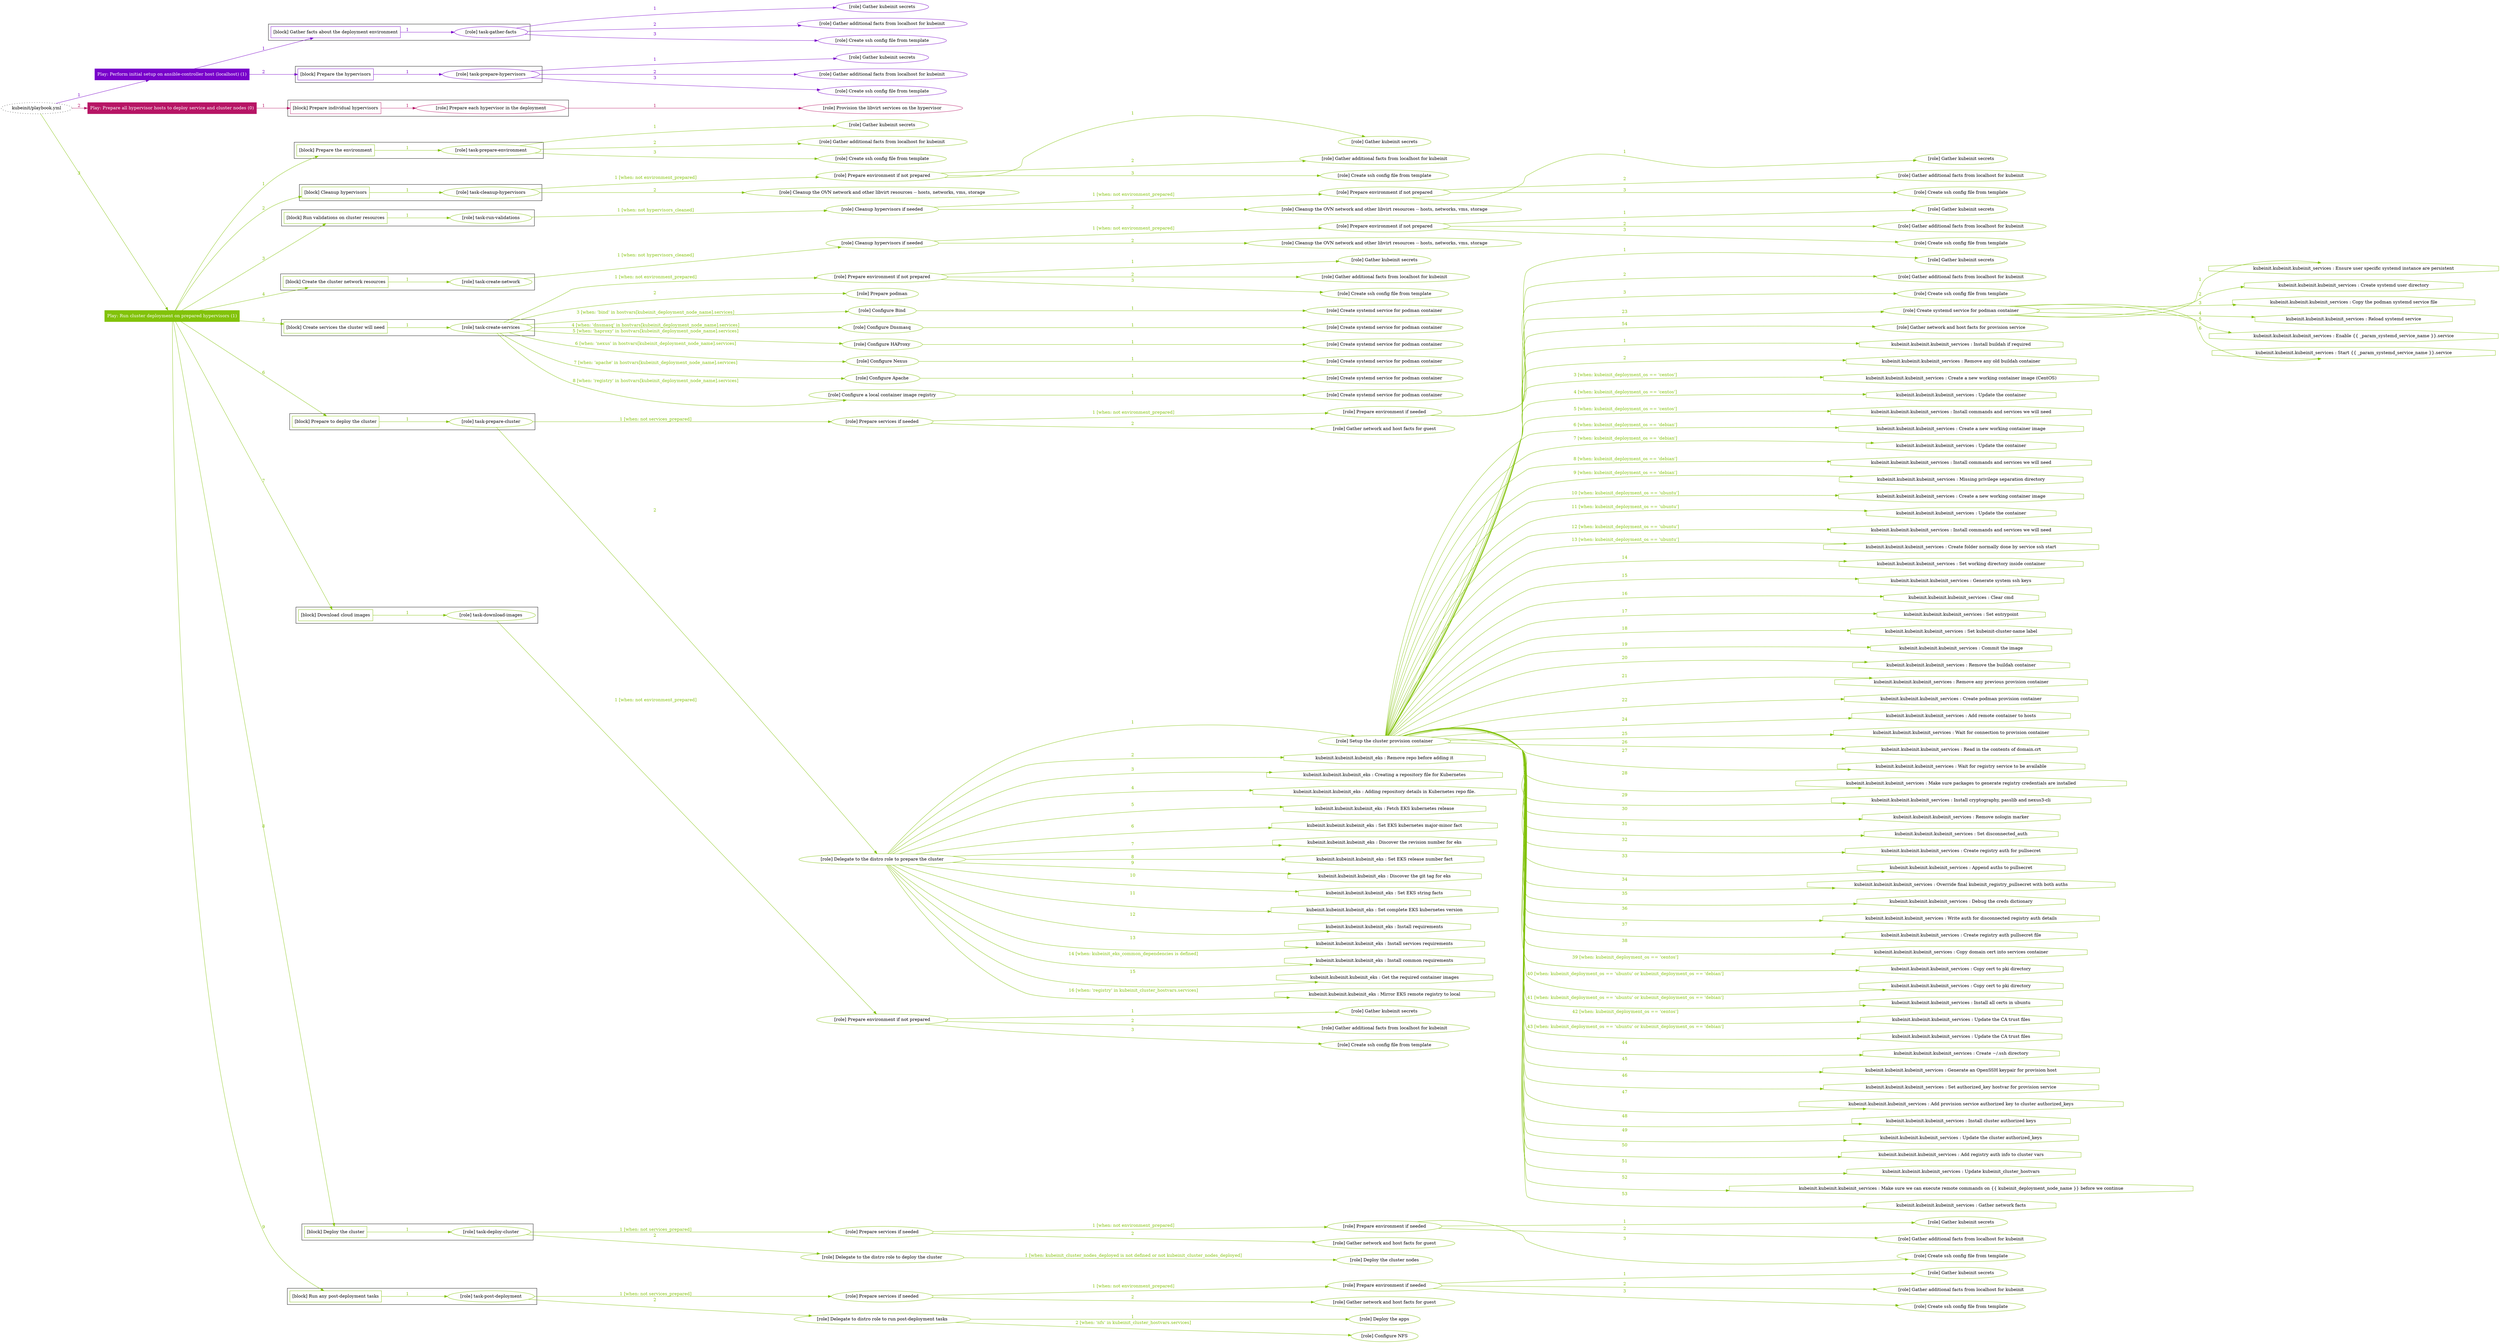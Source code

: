 digraph {
	graph [concentrate=true ordering=in rankdir=LR ratio=fill]
	edge [esep=5 sep=10]
	"kubeinit/playbook.yml" [URL="/home/runner/work/kubeinit/kubeinit/kubeinit/playbook.yml" id=playbook_25f7f348 style=dotted]
	play_1600971b [label="Play: Perform initial setup on ansible-controller host (localhost) (1)" URL="/home/runner/work/kubeinit/kubeinit/kubeinit/playbook.yml" color="#7802ca" fontcolor="#ffffff" id=play_1600971b shape=box style=filled tooltip=localhost]
	"kubeinit/playbook.yml" -> play_1600971b [label="1 " color="#7802ca" fontcolor="#7802ca" id=edge_e2310396 labeltooltip="1 " tooltip="1 "]
	subgraph "Gather kubeinit secrets" {
		role_b6488c31 [label="[role] Gather kubeinit secrets" URL="/home/runner/.ansible/collections/ansible_collections/kubeinit/kubeinit/roles/kubeinit_prepare/tasks/gather_kubeinit_facts.yml" color="#7802ca" id=role_b6488c31 tooltip="Gather kubeinit secrets"]
	}
	subgraph "Gather additional facts from localhost for kubeinit" {
		role_2172d404 [label="[role] Gather additional facts from localhost for kubeinit" URL="/home/runner/.ansible/collections/ansible_collections/kubeinit/kubeinit/roles/kubeinit_prepare/tasks/gather_kubeinit_facts.yml" color="#7802ca" id=role_2172d404 tooltip="Gather additional facts from localhost for kubeinit"]
	}
	subgraph "Create ssh config file from template" {
		role_6cd06eb6 [label="[role] Create ssh config file from template" URL="/home/runner/.ansible/collections/ansible_collections/kubeinit/kubeinit/roles/kubeinit_prepare/tasks/gather_kubeinit_facts.yml" color="#7802ca" id=role_6cd06eb6 tooltip="Create ssh config file from template"]
	}
	subgraph "task-gather-facts" {
		role_72cf4d1c [label="[role] task-gather-facts" URL="/home/runner/work/kubeinit/kubeinit/kubeinit/playbook.yml" color="#7802ca" id=role_72cf4d1c tooltip="task-gather-facts"]
		role_72cf4d1c -> role_b6488c31 [label="1 " color="#7802ca" fontcolor="#7802ca" id=edge_136caf87 labeltooltip="1 " tooltip="1 "]
		role_72cf4d1c -> role_2172d404 [label="2 " color="#7802ca" fontcolor="#7802ca" id=edge_c508517b labeltooltip="2 " tooltip="2 "]
		role_72cf4d1c -> role_6cd06eb6 [label="3 " color="#7802ca" fontcolor="#7802ca" id=edge_7e0fd6c4 labeltooltip="3 " tooltip="3 "]
	}
	subgraph "Gather kubeinit secrets" {
		role_2e82e6ac [label="[role] Gather kubeinit secrets" URL="/home/runner/.ansible/collections/ansible_collections/kubeinit/kubeinit/roles/kubeinit_prepare/tasks/gather_kubeinit_facts.yml" color="#7802ca" id=role_2e82e6ac tooltip="Gather kubeinit secrets"]
	}
	subgraph "Gather additional facts from localhost for kubeinit" {
		role_80cea706 [label="[role] Gather additional facts from localhost for kubeinit" URL="/home/runner/.ansible/collections/ansible_collections/kubeinit/kubeinit/roles/kubeinit_prepare/tasks/gather_kubeinit_facts.yml" color="#7802ca" id=role_80cea706 tooltip="Gather additional facts from localhost for kubeinit"]
	}
	subgraph "Create ssh config file from template" {
		role_71cf6de1 [label="[role] Create ssh config file from template" URL="/home/runner/.ansible/collections/ansible_collections/kubeinit/kubeinit/roles/kubeinit_prepare/tasks/gather_kubeinit_facts.yml" color="#7802ca" id=role_71cf6de1 tooltip="Create ssh config file from template"]
	}
	subgraph "task-prepare-hypervisors" {
		role_3c49eccd [label="[role] task-prepare-hypervisors" URL="/home/runner/work/kubeinit/kubeinit/kubeinit/playbook.yml" color="#7802ca" id=role_3c49eccd tooltip="task-prepare-hypervisors"]
		role_3c49eccd -> role_2e82e6ac [label="1 " color="#7802ca" fontcolor="#7802ca" id=edge_667aeb25 labeltooltip="1 " tooltip="1 "]
		role_3c49eccd -> role_80cea706 [label="2 " color="#7802ca" fontcolor="#7802ca" id=edge_c7094e67 labeltooltip="2 " tooltip="2 "]
		role_3c49eccd -> role_71cf6de1 [label="3 " color="#7802ca" fontcolor="#7802ca" id=edge_a3237b1b labeltooltip="3 " tooltip="3 "]
	}
	subgraph "Play: Perform initial setup on ansible-controller host (localhost) (1)" {
		play_1600971b -> block_c88e897a [label=1 color="#7802ca" fontcolor="#7802ca" id=edge_2787b090 labeltooltip=1 tooltip=1]
		subgraph cluster_block_c88e897a {
			block_c88e897a [label="[block] Gather facts about the deployment environment" URL="/home/runner/work/kubeinit/kubeinit/kubeinit/playbook.yml" color="#7802ca" id=block_c88e897a labeltooltip="Gather facts about the deployment environment" shape=box tooltip="Gather facts about the deployment environment"]
			block_c88e897a -> role_72cf4d1c [label="1 " color="#7802ca" fontcolor="#7802ca" id=edge_95e23ad5 labeltooltip="1 " tooltip="1 "]
		}
		play_1600971b -> block_ebaa50c8 [label=2 color="#7802ca" fontcolor="#7802ca" id=edge_d9cca5a1 labeltooltip=2 tooltip=2]
		subgraph cluster_block_ebaa50c8 {
			block_ebaa50c8 [label="[block] Prepare the hypervisors" URL="/home/runner/work/kubeinit/kubeinit/kubeinit/playbook.yml" color="#7802ca" id=block_ebaa50c8 labeltooltip="Prepare the hypervisors" shape=box tooltip="Prepare the hypervisors"]
			block_ebaa50c8 -> role_3c49eccd [label="1 " color="#7802ca" fontcolor="#7802ca" id=edge_5cd13e92 labeltooltip="1 " tooltip="1 "]
		}
	}
	play_04719879 [label="Play: Prepare all hypervisor hosts to deploy service and cluster nodes (0)" URL="/home/runner/work/kubeinit/kubeinit/kubeinit/playbook.yml" color="#b71565" fontcolor="#ffffff" id=play_04719879 shape=box style=filled tooltip="Play: Prepare all hypervisor hosts to deploy service and cluster nodes (0)"]
	"kubeinit/playbook.yml" -> play_04719879 [label="2 " color="#b71565" fontcolor="#b71565" id=edge_d1fcab02 labeltooltip="2 " tooltip="2 "]
	subgraph "Provision the libvirt services on the hypervisor" {
		role_6b64f380 [label="[role] Provision the libvirt services on the hypervisor" URL="/home/runner/.ansible/collections/ansible_collections/kubeinit/kubeinit/roles/kubeinit_prepare/tasks/prepare_hypervisor.yml" color="#b71565" id=role_6b64f380 tooltip="Provision the libvirt services on the hypervisor"]
	}
	subgraph "Prepare each hypervisor in the deployment" {
		role_5cd2a5fb [label="[role] Prepare each hypervisor in the deployment" URL="/home/runner/work/kubeinit/kubeinit/kubeinit/playbook.yml" color="#b71565" id=role_5cd2a5fb tooltip="Prepare each hypervisor in the deployment"]
		role_5cd2a5fb -> role_6b64f380 [label="1 " color="#b71565" fontcolor="#b71565" id=edge_9e74c40e labeltooltip="1 " tooltip="1 "]
	}
	subgraph "Play: Prepare all hypervisor hosts to deploy service and cluster nodes (0)" {
		play_04719879 -> block_2b922195 [label=1 color="#b71565" fontcolor="#b71565" id=edge_82cf512b labeltooltip=1 tooltip=1]
		subgraph cluster_block_2b922195 {
			block_2b922195 [label="[block] Prepare individual hypervisors" URL="/home/runner/work/kubeinit/kubeinit/kubeinit/playbook.yml" color="#b71565" id=block_2b922195 labeltooltip="Prepare individual hypervisors" shape=box tooltip="Prepare individual hypervisors"]
			block_2b922195 -> role_5cd2a5fb [label="1 " color="#b71565" fontcolor="#b71565" id=edge_28f6e616 labeltooltip="1 " tooltip="1 "]
		}
	}
	play_4167542d [label="Play: Run cluster deployment on prepared hypervisors (1)" URL="/home/runner/work/kubeinit/kubeinit/kubeinit/playbook.yml" color="#82c20a" fontcolor="#ffffff" id=play_4167542d shape=box style=filled tooltip=localhost]
	"kubeinit/playbook.yml" -> play_4167542d [label="3 " color="#82c20a" fontcolor="#82c20a" id=edge_625fa521 labeltooltip="3 " tooltip="3 "]
	subgraph "Gather kubeinit secrets" {
		role_ef2ee0f5 [label="[role] Gather kubeinit secrets" URL="/home/runner/.ansible/collections/ansible_collections/kubeinit/kubeinit/roles/kubeinit_prepare/tasks/gather_kubeinit_facts.yml" color="#82c20a" id=role_ef2ee0f5 tooltip="Gather kubeinit secrets"]
	}
	subgraph "Gather additional facts from localhost for kubeinit" {
		role_61014105 [label="[role] Gather additional facts from localhost for kubeinit" URL="/home/runner/.ansible/collections/ansible_collections/kubeinit/kubeinit/roles/kubeinit_prepare/tasks/gather_kubeinit_facts.yml" color="#82c20a" id=role_61014105 tooltip="Gather additional facts from localhost for kubeinit"]
	}
	subgraph "Create ssh config file from template" {
		role_172f382f [label="[role] Create ssh config file from template" URL="/home/runner/.ansible/collections/ansible_collections/kubeinit/kubeinit/roles/kubeinit_prepare/tasks/gather_kubeinit_facts.yml" color="#82c20a" id=role_172f382f tooltip="Create ssh config file from template"]
	}
	subgraph "task-prepare-environment" {
		role_bccd8a08 [label="[role] task-prepare-environment" URL="/home/runner/work/kubeinit/kubeinit/kubeinit/playbook.yml" color="#82c20a" id=role_bccd8a08 tooltip="task-prepare-environment"]
		role_bccd8a08 -> role_ef2ee0f5 [label="1 " color="#82c20a" fontcolor="#82c20a" id=edge_38c2f797 labeltooltip="1 " tooltip="1 "]
		role_bccd8a08 -> role_61014105 [label="2 " color="#82c20a" fontcolor="#82c20a" id=edge_76560c43 labeltooltip="2 " tooltip="2 "]
		role_bccd8a08 -> role_172f382f [label="3 " color="#82c20a" fontcolor="#82c20a" id=edge_c4981209 labeltooltip="3 " tooltip="3 "]
	}
	subgraph "Gather kubeinit secrets" {
		role_fad72fd5 [label="[role] Gather kubeinit secrets" URL="/home/runner/.ansible/collections/ansible_collections/kubeinit/kubeinit/roles/kubeinit_prepare/tasks/gather_kubeinit_facts.yml" color="#82c20a" id=role_fad72fd5 tooltip="Gather kubeinit secrets"]
	}
	subgraph "Gather additional facts from localhost for kubeinit" {
		role_a6a0840c [label="[role] Gather additional facts from localhost for kubeinit" URL="/home/runner/.ansible/collections/ansible_collections/kubeinit/kubeinit/roles/kubeinit_prepare/tasks/gather_kubeinit_facts.yml" color="#82c20a" id=role_a6a0840c tooltip="Gather additional facts from localhost for kubeinit"]
	}
	subgraph "Create ssh config file from template" {
		role_009dcd41 [label="[role] Create ssh config file from template" URL="/home/runner/.ansible/collections/ansible_collections/kubeinit/kubeinit/roles/kubeinit_prepare/tasks/gather_kubeinit_facts.yml" color="#82c20a" id=role_009dcd41 tooltip="Create ssh config file from template"]
	}
	subgraph "Prepare environment if not prepared" {
		role_642fb2c8 [label="[role] Prepare environment if not prepared" URL="/home/runner/.ansible/collections/ansible_collections/kubeinit/kubeinit/roles/kubeinit_prepare/tasks/cleanup_hypervisors.yml" color="#82c20a" id=role_642fb2c8 tooltip="Prepare environment if not prepared"]
		role_642fb2c8 -> role_fad72fd5 [label="1 " color="#82c20a" fontcolor="#82c20a" id=edge_d7f07490 labeltooltip="1 " tooltip="1 "]
		role_642fb2c8 -> role_a6a0840c [label="2 " color="#82c20a" fontcolor="#82c20a" id=edge_80629a3d labeltooltip="2 " tooltip="2 "]
		role_642fb2c8 -> role_009dcd41 [label="3 " color="#82c20a" fontcolor="#82c20a" id=edge_0f7ac69e labeltooltip="3 " tooltip="3 "]
	}
	subgraph "Cleanup the OVN network and other libvirt resources -- hosts, networks, vms, storage" {
		role_f5f9bd9a [label="[role] Cleanup the OVN network and other libvirt resources -- hosts, networks, vms, storage" URL="/home/runner/.ansible/collections/ansible_collections/kubeinit/kubeinit/roles/kubeinit_prepare/tasks/cleanup_hypervisors.yml" color="#82c20a" id=role_f5f9bd9a tooltip="Cleanup the OVN network and other libvirt resources -- hosts, networks, vms, storage"]
	}
	subgraph "task-cleanup-hypervisors" {
		role_567eea0f [label="[role] task-cleanup-hypervisors" URL="/home/runner/work/kubeinit/kubeinit/kubeinit/playbook.yml" color="#82c20a" id=role_567eea0f tooltip="task-cleanup-hypervisors"]
		role_567eea0f -> role_642fb2c8 [label="1 [when: not environment_prepared]" color="#82c20a" fontcolor="#82c20a" id=edge_714ba224 labeltooltip="1 [when: not environment_prepared]" tooltip="1 [when: not environment_prepared]"]
		role_567eea0f -> role_f5f9bd9a [label="2 " color="#82c20a" fontcolor="#82c20a" id=edge_943c8276 labeltooltip="2 " tooltip="2 "]
	}
	subgraph "Gather kubeinit secrets" {
		role_7bd78abc [label="[role] Gather kubeinit secrets" URL="/home/runner/.ansible/collections/ansible_collections/kubeinit/kubeinit/roles/kubeinit_prepare/tasks/gather_kubeinit_facts.yml" color="#82c20a" id=role_7bd78abc tooltip="Gather kubeinit secrets"]
	}
	subgraph "Gather additional facts from localhost for kubeinit" {
		role_9471afaf [label="[role] Gather additional facts from localhost for kubeinit" URL="/home/runner/.ansible/collections/ansible_collections/kubeinit/kubeinit/roles/kubeinit_prepare/tasks/gather_kubeinit_facts.yml" color="#82c20a" id=role_9471afaf tooltip="Gather additional facts from localhost for kubeinit"]
	}
	subgraph "Create ssh config file from template" {
		role_fd53fa4f [label="[role] Create ssh config file from template" URL="/home/runner/.ansible/collections/ansible_collections/kubeinit/kubeinit/roles/kubeinit_prepare/tasks/gather_kubeinit_facts.yml" color="#82c20a" id=role_fd53fa4f tooltip="Create ssh config file from template"]
	}
	subgraph "Prepare environment if not prepared" {
		role_d488b6b1 [label="[role] Prepare environment if not prepared" URL="/home/runner/.ansible/collections/ansible_collections/kubeinit/kubeinit/roles/kubeinit_prepare/tasks/cleanup_hypervisors.yml" color="#82c20a" id=role_d488b6b1 tooltip="Prepare environment if not prepared"]
		role_d488b6b1 -> role_7bd78abc [label="1 " color="#82c20a" fontcolor="#82c20a" id=edge_b349e3c4 labeltooltip="1 " tooltip="1 "]
		role_d488b6b1 -> role_9471afaf [label="2 " color="#82c20a" fontcolor="#82c20a" id=edge_b15df1f3 labeltooltip="2 " tooltip="2 "]
		role_d488b6b1 -> role_fd53fa4f [label="3 " color="#82c20a" fontcolor="#82c20a" id=edge_8d7ea884 labeltooltip="3 " tooltip="3 "]
	}
	subgraph "Cleanup the OVN network and other libvirt resources -- hosts, networks, vms, storage" {
		role_269ee6bb [label="[role] Cleanup the OVN network and other libvirt resources -- hosts, networks, vms, storage" URL="/home/runner/.ansible/collections/ansible_collections/kubeinit/kubeinit/roles/kubeinit_prepare/tasks/cleanup_hypervisors.yml" color="#82c20a" id=role_269ee6bb tooltip="Cleanup the OVN network and other libvirt resources -- hosts, networks, vms, storage"]
	}
	subgraph "Cleanup hypervisors if needed" {
		role_b1fb03db [label="[role] Cleanup hypervisors if needed" URL="/home/runner/.ansible/collections/ansible_collections/kubeinit/kubeinit/roles/kubeinit_validations/tasks/main.yml" color="#82c20a" id=role_b1fb03db tooltip="Cleanup hypervisors if needed"]
		role_b1fb03db -> role_d488b6b1 [label="1 [when: not environment_prepared]" color="#82c20a" fontcolor="#82c20a" id=edge_87acfa18 labeltooltip="1 [when: not environment_prepared]" tooltip="1 [when: not environment_prepared]"]
		role_b1fb03db -> role_269ee6bb [label="2 " color="#82c20a" fontcolor="#82c20a" id=edge_d3c65d2b labeltooltip="2 " tooltip="2 "]
	}
	subgraph "task-run-validations" {
		role_9ceb9ed7 [label="[role] task-run-validations" URL="/home/runner/work/kubeinit/kubeinit/kubeinit/playbook.yml" color="#82c20a" id=role_9ceb9ed7 tooltip="task-run-validations"]
		role_9ceb9ed7 -> role_b1fb03db [label="1 [when: not hypervisors_cleaned]" color="#82c20a" fontcolor="#82c20a" id=edge_712c0794 labeltooltip="1 [when: not hypervisors_cleaned]" tooltip="1 [when: not hypervisors_cleaned]"]
	}
	subgraph "Gather kubeinit secrets" {
		role_f458c784 [label="[role] Gather kubeinit secrets" URL="/home/runner/.ansible/collections/ansible_collections/kubeinit/kubeinit/roles/kubeinit_prepare/tasks/gather_kubeinit_facts.yml" color="#82c20a" id=role_f458c784 tooltip="Gather kubeinit secrets"]
	}
	subgraph "Gather additional facts from localhost for kubeinit" {
		role_4d5e7025 [label="[role] Gather additional facts from localhost for kubeinit" URL="/home/runner/.ansible/collections/ansible_collections/kubeinit/kubeinit/roles/kubeinit_prepare/tasks/gather_kubeinit_facts.yml" color="#82c20a" id=role_4d5e7025 tooltip="Gather additional facts from localhost for kubeinit"]
	}
	subgraph "Create ssh config file from template" {
		role_bde9f85c [label="[role] Create ssh config file from template" URL="/home/runner/.ansible/collections/ansible_collections/kubeinit/kubeinit/roles/kubeinit_prepare/tasks/gather_kubeinit_facts.yml" color="#82c20a" id=role_bde9f85c tooltip="Create ssh config file from template"]
	}
	subgraph "Prepare environment if not prepared" {
		role_78b65861 [label="[role] Prepare environment if not prepared" URL="/home/runner/.ansible/collections/ansible_collections/kubeinit/kubeinit/roles/kubeinit_prepare/tasks/cleanup_hypervisors.yml" color="#82c20a" id=role_78b65861 tooltip="Prepare environment if not prepared"]
		role_78b65861 -> role_f458c784 [label="1 " color="#82c20a" fontcolor="#82c20a" id=edge_f1ebbf00 labeltooltip="1 " tooltip="1 "]
		role_78b65861 -> role_4d5e7025 [label="2 " color="#82c20a" fontcolor="#82c20a" id=edge_57340489 labeltooltip="2 " tooltip="2 "]
		role_78b65861 -> role_bde9f85c [label="3 " color="#82c20a" fontcolor="#82c20a" id=edge_013e79fb labeltooltip="3 " tooltip="3 "]
	}
	subgraph "Cleanup the OVN network and other libvirt resources -- hosts, networks, vms, storage" {
		role_809d7b01 [label="[role] Cleanup the OVN network and other libvirt resources -- hosts, networks, vms, storage" URL="/home/runner/.ansible/collections/ansible_collections/kubeinit/kubeinit/roles/kubeinit_prepare/tasks/cleanup_hypervisors.yml" color="#82c20a" id=role_809d7b01 tooltip="Cleanup the OVN network and other libvirt resources -- hosts, networks, vms, storage"]
	}
	subgraph "Cleanup hypervisors if needed" {
		role_33292752 [label="[role] Cleanup hypervisors if needed" URL="/home/runner/.ansible/collections/ansible_collections/kubeinit/kubeinit/roles/kubeinit_libvirt/tasks/create_network.yml" color="#82c20a" id=role_33292752 tooltip="Cleanup hypervisors if needed"]
		role_33292752 -> role_78b65861 [label="1 [when: not environment_prepared]" color="#82c20a" fontcolor="#82c20a" id=edge_92ce35f0 labeltooltip="1 [when: not environment_prepared]" tooltip="1 [when: not environment_prepared]"]
		role_33292752 -> role_809d7b01 [label="2 " color="#82c20a" fontcolor="#82c20a" id=edge_3edc80aa labeltooltip="2 " tooltip="2 "]
	}
	subgraph "task-create-network" {
		role_332d741d [label="[role] task-create-network" URL="/home/runner/work/kubeinit/kubeinit/kubeinit/playbook.yml" color="#82c20a" id=role_332d741d tooltip="task-create-network"]
		role_332d741d -> role_33292752 [label="1 [when: not hypervisors_cleaned]" color="#82c20a" fontcolor="#82c20a" id=edge_b1e2d232 labeltooltip="1 [when: not hypervisors_cleaned]" tooltip="1 [when: not hypervisors_cleaned]"]
	}
	subgraph "Gather kubeinit secrets" {
		role_7f93d594 [label="[role] Gather kubeinit secrets" URL="/home/runner/.ansible/collections/ansible_collections/kubeinit/kubeinit/roles/kubeinit_prepare/tasks/gather_kubeinit_facts.yml" color="#82c20a" id=role_7f93d594 tooltip="Gather kubeinit secrets"]
	}
	subgraph "Gather additional facts from localhost for kubeinit" {
		role_b5e25002 [label="[role] Gather additional facts from localhost for kubeinit" URL="/home/runner/.ansible/collections/ansible_collections/kubeinit/kubeinit/roles/kubeinit_prepare/tasks/gather_kubeinit_facts.yml" color="#82c20a" id=role_b5e25002 tooltip="Gather additional facts from localhost for kubeinit"]
	}
	subgraph "Create ssh config file from template" {
		role_226fb405 [label="[role] Create ssh config file from template" URL="/home/runner/.ansible/collections/ansible_collections/kubeinit/kubeinit/roles/kubeinit_prepare/tasks/gather_kubeinit_facts.yml" color="#82c20a" id=role_226fb405 tooltip="Create ssh config file from template"]
	}
	subgraph "Prepare environment if not prepared" {
		role_36c6805e [label="[role] Prepare environment if not prepared" URL="/home/runner/.ansible/collections/ansible_collections/kubeinit/kubeinit/roles/kubeinit_services/tasks/main.yml" color="#82c20a" id=role_36c6805e tooltip="Prepare environment if not prepared"]
		role_36c6805e -> role_7f93d594 [label="1 " color="#82c20a" fontcolor="#82c20a" id=edge_18434088 labeltooltip="1 " tooltip="1 "]
		role_36c6805e -> role_b5e25002 [label="2 " color="#82c20a" fontcolor="#82c20a" id=edge_f8a77070 labeltooltip="2 " tooltip="2 "]
		role_36c6805e -> role_226fb405 [label="3 " color="#82c20a" fontcolor="#82c20a" id=edge_9b950b7c labeltooltip="3 " tooltip="3 "]
	}
	subgraph "Prepare podman" {
		role_cf2e86c1 [label="[role] Prepare podman" URL="/home/runner/.ansible/collections/ansible_collections/kubeinit/kubeinit/roles/kubeinit_services/tasks/00_create_service_pod.yml" color="#82c20a" id=role_cf2e86c1 tooltip="Prepare podman"]
	}
	subgraph "Create systemd service for podman container" {
		role_360e9c3a [label="[role] Create systemd service for podman container" URL="/home/runner/.ansible/collections/ansible_collections/kubeinit/kubeinit/roles/kubeinit_bind/tasks/main.yml" color="#82c20a" id=role_360e9c3a tooltip="Create systemd service for podman container"]
	}
	subgraph "Configure Bind" {
		role_ea17fa6f [label="[role] Configure Bind" URL="/home/runner/.ansible/collections/ansible_collections/kubeinit/kubeinit/roles/kubeinit_services/tasks/start_services_containers.yml" color="#82c20a" id=role_ea17fa6f tooltip="Configure Bind"]
		role_ea17fa6f -> role_360e9c3a [label="1 " color="#82c20a" fontcolor="#82c20a" id=edge_c9b5973b labeltooltip="1 " tooltip="1 "]
	}
	subgraph "Create systemd service for podman container" {
		role_a5962234 [label="[role] Create systemd service for podman container" URL="/home/runner/.ansible/collections/ansible_collections/kubeinit/kubeinit/roles/kubeinit_dnsmasq/tasks/main.yml" color="#82c20a" id=role_a5962234 tooltip="Create systemd service for podman container"]
	}
	subgraph "Configure Dnsmasq" {
		role_5962fd12 [label="[role] Configure Dnsmasq" URL="/home/runner/.ansible/collections/ansible_collections/kubeinit/kubeinit/roles/kubeinit_services/tasks/start_services_containers.yml" color="#82c20a" id=role_5962fd12 tooltip="Configure Dnsmasq"]
		role_5962fd12 -> role_a5962234 [label="1 " color="#82c20a" fontcolor="#82c20a" id=edge_ae9cc8c9 labeltooltip="1 " tooltip="1 "]
	}
	subgraph "Create systemd service for podman container" {
		role_c5e0504b [label="[role] Create systemd service for podman container" URL="/home/runner/.ansible/collections/ansible_collections/kubeinit/kubeinit/roles/kubeinit_haproxy/tasks/main.yml" color="#82c20a" id=role_c5e0504b tooltip="Create systemd service for podman container"]
	}
	subgraph "Configure HAProxy" {
		role_b78ff63b [label="[role] Configure HAProxy" URL="/home/runner/.ansible/collections/ansible_collections/kubeinit/kubeinit/roles/kubeinit_services/tasks/start_services_containers.yml" color="#82c20a" id=role_b78ff63b tooltip="Configure HAProxy"]
		role_b78ff63b -> role_c5e0504b [label="1 " color="#82c20a" fontcolor="#82c20a" id=edge_05d634a8 labeltooltip="1 " tooltip="1 "]
	}
	subgraph "Create systemd service for podman container" {
		role_c0e6d86e [label="[role] Create systemd service for podman container" URL="/home/runner/.ansible/collections/ansible_collections/kubeinit/kubeinit/roles/kubeinit_nexus/tasks/main.yml" color="#82c20a" id=role_c0e6d86e tooltip="Create systemd service for podman container"]
	}
	subgraph "Configure Nexus" {
		role_482d18f8 [label="[role] Configure Nexus" URL="/home/runner/.ansible/collections/ansible_collections/kubeinit/kubeinit/roles/kubeinit_services/tasks/start_services_containers.yml" color="#82c20a" id=role_482d18f8 tooltip="Configure Nexus"]
		role_482d18f8 -> role_c0e6d86e [label="1 " color="#82c20a" fontcolor="#82c20a" id=edge_842ccfda labeltooltip="1 " tooltip="1 "]
	}
	subgraph "Create systemd service for podman container" {
		role_efb1580c [label="[role] Create systemd service for podman container" URL="/home/runner/.ansible/collections/ansible_collections/kubeinit/kubeinit/roles/kubeinit_apache/tasks/main.yml" color="#82c20a" id=role_efb1580c tooltip="Create systemd service for podman container"]
	}
	subgraph "Configure Apache" {
		role_2a84ddab [label="[role] Configure Apache" URL="/home/runner/.ansible/collections/ansible_collections/kubeinit/kubeinit/roles/kubeinit_services/tasks/start_services_containers.yml" color="#82c20a" id=role_2a84ddab tooltip="Configure Apache"]
		role_2a84ddab -> role_efb1580c [label="1 " color="#82c20a" fontcolor="#82c20a" id=edge_f4c3e698 labeltooltip="1 " tooltip="1 "]
	}
	subgraph "Create systemd service for podman container" {
		role_35a565e6 [label="[role] Create systemd service for podman container" URL="/home/runner/.ansible/collections/ansible_collections/kubeinit/kubeinit/roles/kubeinit_registry/tasks/main.yml" color="#82c20a" id=role_35a565e6 tooltip="Create systemd service for podman container"]
	}
	subgraph "Configure a local container image registry" {
		role_891557e4 [label="[role] Configure a local container image registry" URL="/home/runner/.ansible/collections/ansible_collections/kubeinit/kubeinit/roles/kubeinit_services/tasks/start_services_containers.yml" color="#82c20a" id=role_891557e4 tooltip="Configure a local container image registry"]
		role_891557e4 -> role_35a565e6 [label="1 " color="#82c20a" fontcolor="#82c20a" id=edge_1644433e labeltooltip="1 " tooltip="1 "]
	}
	subgraph "task-create-services" {
		role_368a1874 [label="[role] task-create-services" URL="/home/runner/work/kubeinit/kubeinit/kubeinit/playbook.yml" color="#82c20a" id=role_368a1874 tooltip="task-create-services"]
		role_368a1874 -> role_36c6805e [label="1 [when: not environment_prepared]" color="#82c20a" fontcolor="#82c20a" id=edge_7a93454b labeltooltip="1 [when: not environment_prepared]" tooltip="1 [when: not environment_prepared]"]
		role_368a1874 -> role_cf2e86c1 [label="2 " color="#82c20a" fontcolor="#82c20a" id=edge_037aecca labeltooltip="2 " tooltip="2 "]
		role_368a1874 -> role_ea17fa6f [label="3 [when: 'bind' in hostvars[kubeinit_deployment_node_name].services]" color="#82c20a" fontcolor="#82c20a" id=edge_0e76d8c6 labeltooltip="3 [when: 'bind' in hostvars[kubeinit_deployment_node_name].services]" tooltip="3 [when: 'bind' in hostvars[kubeinit_deployment_node_name].services]"]
		role_368a1874 -> role_5962fd12 [label="4 [when: 'dnsmasq' in hostvars[kubeinit_deployment_node_name].services]" color="#82c20a" fontcolor="#82c20a" id=edge_cae229f2 labeltooltip="4 [when: 'dnsmasq' in hostvars[kubeinit_deployment_node_name].services]" tooltip="4 [when: 'dnsmasq' in hostvars[kubeinit_deployment_node_name].services]"]
		role_368a1874 -> role_b78ff63b [label="5 [when: 'haproxy' in hostvars[kubeinit_deployment_node_name].services]" color="#82c20a" fontcolor="#82c20a" id=edge_9c24c67e labeltooltip="5 [when: 'haproxy' in hostvars[kubeinit_deployment_node_name].services]" tooltip="5 [when: 'haproxy' in hostvars[kubeinit_deployment_node_name].services]"]
		role_368a1874 -> role_482d18f8 [label="6 [when: 'nexus' in hostvars[kubeinit_deployment_node_name].services]" color="#82c20a" fontcolor="#82c20a" id=edge_59778015 labeltooltip="6 [when: 'nexus' in hostvars[kubeinit_deployment_node_name].services]" tooltip="6 [when: 'nexus' in hostvars[kubeinit_deployment_node_name].services]"]
		role_368a1874 -> role_2a84ddab [label="7 [when: 'apache' in hostvars[kubeinit_deployment_node_name].services]" color="#82c20a" fontcolor="#82c20a" id=edge_cd1ab4b0 labeltooltip="7 [when: 'apache' in hostvars[kubeinit_deployment_node_name].services]" tooltip="7 [when: 'apache' in hostvars[kubeinit_deployment_node_name].services]"]
		role_368a1874 -> role_891557e4 [label="8 [when: 'registry' in hostvars[kubeinit_deployment_node_name].services]" color="#82c20a" fontcolor="#82c20a" id=edge_63df5d0a labeltooltip="8 [when: 'registry' in hostvars[kubeinit_deployment_node_name].services]" tooltip="8 [when: 'registry' in hostvars[kubeinit_deployment_node_name].services]"]
	}
	subgraph "Gather kubeinit secrets" {
		role_0cb83db9 [label="[role] Gather kubeinit secrets" URL="/home/runner/.ansible/collections/ansible_collections/kubeinit/kubeinit/roles/kubeinit_prepare/tasks/gather_kubeinit_facts.yml" color="#82c20a" id=role_0cb83db9 tooltip="Gather kubeinit secrets"]
	}
	subgraph "Gather additional facts from localhost for kubeinit" {
		role_2ecedbe7 [label="[role] Gather additional facts from localhost for kubeinit" URL="/home/runner/.ansible/collections/ansible_collections/kubeinit/kubeinit/roles/kubeinit_prepare/tasks/gather_kubeinit_facts.yml" color="#82c20a" id=role_2ecedbe7 tooltip="Gather additional facts from localhost for kubeinit"]
	}
	subgraph "Create ssh config file from template" {
		role_593dd34f [label="[role] Create ssh config file from template" URL="/home/runner/.ansible/collections/ansible_collections/kubeinit/kubeinit/roles/kubeinit_prepare/tasks/gather_kubeinit_facts.yml" color="#82c20a" id=role_593dd34f tooltip="Create ssh config file from template"]
	}
	subgraph "Prepare environment if needed" {
		role_3c737893 [label="[role] Prepare environment if needed" URL="/home/runner/.ansible/collections/ansible_collections/kubeinit/kubeinit/roles/kubeinit_services/tasks/prepare_services.yml" color="#82c20a" id=role_3c737893 tooltip="Prepare environment if needed"]
		role_3c737893 -> role_0cb83db9 [label="1 " color="#82c20a" fontcolor="#82c20a" id=edge_e93e0c0f labeltooltip="1 " tooltip="1 "]
		role_3c737893 -> role_2ecedbe7 [label="2 " color="#82c20a" fontcolor="#82c20a" id=edge_dc122abc labeltooltip="2 " tooltip="2 "]
		role_3c737893 -> role_593dd34f [label="3 " color="#82c20a" fontcolor="#82c20a" id=edge_ed8ba430 labeltooltip="3 " tooltip="3 "]
	}
	subgraph "Gather network and host facts for guest" {
		role_1f9c8afb [label="[role] Gather network and host facts for guest" URL="/home/runner/.ansible/collections/ansible_collections/kubeinit/kubeinit/roles/kubeinit_services/tasks/prepare_services.yml" color="#82c20a" id=role_1f9c8afb tooltip="Gather network and host facts for guest"]
	}
	subgraph "Prepare services if needed" {
		role_903c2b21 [label="[role] Prepare services if needed" URL="/home/runner/.ansible/collections/ansible_collections/kubeinit/kubeinit/roles/kubeinit_prepare/tasks/prepare_cluster.yml" color="#82c20a" id=role_903c2b21 tooltip="Prepare services if needed"]
		role_903c2b21 -> role_3c737893 [label="1 [when: not environment_prepared]" color="#82c20a" fontcolor="#82c20a" id=edge_d024c86c labeltooltip="1 [when: not environment_prepared]" tooltip="1 [when: not environment_prepared]"]
		role_903c2b21 -> role_1f9c8afb [label="2 " color="#82c20a" fontcolor="#82c20a" id=edge_ab95fcf3 labeltooltip="2 " tooltip="2 "]
	}
	subgraph "Create systemd service for podman container" {
		role_ab8006dd [label="[role] Create systemd service for podman container" URL="/home/runner/.ansible/collections/ansible_collections/kubeinit/kubeinit/roles/kubeinit_services/tasks/create_provision_container.yml" color="#82c20a" id=role_ab8006dd tooltip="Create systemd service for podman container"]
		task_96961d4b [label="kubeinit.kubeinit.kubeinit_services : Ensure user specific systemd instance are persistent" URL="/home/runner/.ansible/collections/ansible_collections/kubeinit/kubeinit/roles/kubeinit_services/tasks/create_managed_service.yml" color="#82c20a" id=task_96961d4b shape=octagon tooltip="kubeinit.kubeinit.kubeinit_services : Ensure user specific systemd instance are persistent"]
		role_ab8006dd -> task_96961d4b [label="1 " color="#82c20a" fontcolor="#82c20a" id=edge_186d2af8 labeltooltip="1 " tooltip="1 "]
		task_9420f542 [label="kubeinit.kubeinit.kubeinit_services : Create systemd user directory" URL="/home/runner/.ansible/collections/ansible_collections/kubeinit/kubeinit/roles/kubeinit_services/tasks/create_managed_service.yml" color="#82c20a" id=task_9420f542 shape=octagon tooltip="kubeinit.kubeinit.kubeinit_services : Create systemd user directory"]
		role_ab8006dd -> task_9420f542 [label="2 " color="#82c20a" fontcolor="#82c20a" id=edge_472eeaa8 labeltooltip="2 " tooltip="2 "]
		task_3023d133 [label="kubeinit.kubeinit.kubeinit_services : Copy the podman systemd service file" URL="/home/runner/.ansible/collections/ansible_collections/kubeinit/kubeinit/roles/kubeinit_services/tasks/create_managed_service.yml" color="#82c20a" id=task_3023d133 shape=octagon tooltip="kubeinit.kubeinit.kubeinit_services : Copy the podman systemd service file"]
		role_ab8006dd -> task_3023d133 [label="3 " color="#82c20a" fontcolor="#82c20a" id=edge_abb8c3ac labeltooltip="3 " tooltip="3 "]
		task_98d51777 [label="kubeinit.kubeinit.kubeinit_services : Reload systemd service" URL="/home/runner/.ansible/collections/ansible_collections/kubeinit/kubeinit/roles/kubeinit_services/tasks/create_managed_service.yml" color="#82c20a" id=task_98d51777 shape=octagon tooltip="kubeinit.kubeinit.kubeinit_services : Reload systemd service"]
		role_ab8006dd -> task_98d51777 [label="4 " color="#82c20a" fontcolor="#82c20a" id=edge_42acdc98 labeltooltip="4 " tooltip="4 "]
		task_a2c56983 [label="kubeinit.kubeinit.kubeinit_services : Enable {{ _param_systemd_service_name }}.service" URL="/home/runner/.ansible/collections/ansible_collections/kubeinit/kubeinit/roles/kubeinit_services/tasks/create_managed_service.yml" color="#82c20a" id=task_a2c56983 shape=octagon tooltip="kubeinit.kubeinit.kubeinit_services : Enable {{ _param_systemd_service_name }}.service"]
		role_ab8006dd -> task_a2c56983 [label="5 " color="#82c20a" fontcolor="#82c20a" id=edge_1cfce0e1 labeltooltip="5 " tooltip="5 "]
		task_bd47a1ce [label="kubeinit.kubeinit.kubeinit_services : Start {{ _param_systemd_service_name }}.service" URL="/home/runner/.ansible/collections/ansible_collections/kubeinit/kubeinit/roles/kubeinit_services/tasks/create_managed_service.yml" color="#82c20a" id=task_bd47a1ce shape=octagon tooltip="kubeinit.kubeinit.kubeinit_services : Start {{ _param_systemd_service_name }}.service"]
		role_ab8006dd -> task_bd47a1ce [label="6 " color="#82c20a" fontcolor="#82c20a" id=edge_8639e070 labeltooltip="6 " tooltip="6 "]
	}
	subgraph "Gather network and host facts for provision service" {
		role_8d246999 [label="[role] Gather network and host facts for provision service" URL="/home/runner/.ansible/collections/ansible_collections/kubeinit/kubeinit/roles/kubeinit_services/tasks/create_provision_container.yml" color="#82c20a" id=role_8d246999 tooltip="Gather network and host facts for provision service"]
	}
	subgraph "Setup the cluster provision container" {
		role_07c80836 [label="[role] Setup the cluster provision container" URL="/home/runner/.ansible/collections/ansible_collections/kubeinit/kubeinit/roles/kubeinit_eks/tasks/prepare_cluster.yml" color="#82c20a" id=role_07c80836 tooltip="Setup the cluster provision container"]
		task_bfa40b11 [label="kubeinit.kubeinit.kubeinit_services : Install buildah if required" URL="/home/runner/.ansible/collections/ansible_collections/kubeinit/kubeinit/roles/kubeinit_services/tasks/create_provision_container.yml" color="#82c20a" id=task_bfa40b11 shape=octagon tooltip="kubeinit.kubeinit.kubeinit_services : Install buildah if required"]
		role_07c80836 -> task_bfa40b11 [label="1 " color="#82c20a" fontcolor="#82c20a" id=edge_d6caac1e labeltooltip="1 " tooltip="1 "]
		task_0162a6b2 [label="kubeinit.kubeinit.kubeinit_services : Remove any old buildah container" URL="/home/runner/.ansible/collections/ansible_collections/kubeinit/kubeinit/roles/kubeinit_services/tasks/create_provision_container.yml" color="#82c20a" id=task_0162a6b2 shape=octagon tooltip="kubeinit.kubeinit.kubeinit_services : Remove any old buildah container"]
		role_07c80836 -> task_0162a6b2 [label="2 " color="#82c20a" fontcolor="#82c20a" id=edge_92f8d3b7 labeltooltip="2 " tooltip="2 "]
		task_0bb40c99 [label="kubeinit.kubeinit.kubeinit_services : Create a new working container image (CentOS)" URL="/home/runner/.ansible/collections/ansible_collections/kubeinit/kubeinit/roles/kubeinit_services/tasks/create_provision_container.yml" color="#82c20a" id=task_0bb40c99 shape=octagon tooltip="kubeinit.kubeinit.kubeinit_services : Create a new working container image (CentOS)"]
		role_07c80836 -> task_0bb40c99 [label="3 [when: kubeinit_deployment_os == 'centos']" color="#82c20a" fontcolor="#82c20a" id=edge_b8a3c773 labeltooltip="3 [when: kubeinit_deployment_os == 'centos']" tooltip="3 [when: kubeinit_deployment_os == 'centos']"]
		task_ec9ee6f7 [label="kubeinit.kubeinit.kubeinit_services : Update the container" URL="/home/runner/.ansible/collections/ansible_collections/kubeinit/kubeinit/roles/kubeinit_services/tasks/create_provision_container.yml" color="#82c20a" id=task_ec9ee6f7 shape=octagon tooltip="kubeinit.kubeinit.kubeinit_services : Update the container"]
		role_07c80836 -> task_ec9ee6f7 [label="4 [when: kubeinit_deployment_os == 'centos']" color="#82c20a" fontcolor="#82c20a" id=edge_a81fd2a5 labeltooltip="4 [when: kubeinit_deployment_os == 'centos']" tooltip="4 [when: kubeinit_deployment_os == 'centos']"]
		task_e5aa8102 [label="kubeinit.kubeinit.kubeinit_services : Install commands and services we will need" URL="/home/runner/.ansible/collections/ansible_collections/kubeinit/kubeinit/roles/kubeinit_services/tasks/create_provision_container.yml" color="#82c20a" id=task_e5aa8102 shape=octagon tooltip="kubeinit.kubeinit.kubeinit_services : Install commands and services we will need"]
		role_07c80836 -> task_e5aa8102 [label="5 [when: kubeinit_deployment_os == 'centos']" color="#82c20a" fontcolor="#82c20a" id=edge_a01118b9 labeltooltip="5 [when: kubeinit_deployment_os == 'centos']" tooltip="5 [when: kubeinit_deployment_os == 'centos']"]
		task_90d3ab1c [label="kubeinit.kubeinit.kubeinit_services : Create a new working container image" URL="/home/runner/.ansible/collections/ansible_collections/kubeinit/kubeinit/roles/kubeinit_services/tasks/create_provision_container.yml" color="#82c20a" id=task_90d3ab1c shape=octagon tooltip="kubeinit.kubeinit.kubeinit_services : Create a new working container image"]
		role_07c80836 -> task_90d3ab1c [label="6 [when: kubeinit_deployment_os == 'debian']" color="#82c20a" fontcolor="#82c20a" id=edge_cc6b7a5a labeltooltip="6 [when: kubeinit_deployment_os == 'debian']" tooltip="6 [when: kubeinit_deployment_os == 'debian']"]
		task_b303be79 [label="kubeinit.kubeinit.kubeinit_services : Update the container" URL="/home/runner/.ansible/collections/ansible_collections/kubeinit/kubeinit/roles/kubeinit_services/tasks/create_provision_container.yml" color="#82c20a" id=task_b303be79 shape=octagon tooltip="kubeinit.kubeinit.kubeinit_services : Update the container"]
		role_07c80836 -> task_b303be79 [label="7 [when: kubeinit_deployment_os == 'debian']" color="#82c20a" fontcolor="#82c20a" id=edge_cf6b159b labeltooltip="7 [when: kubeinit_deployment_os == 'debian']" tooltip="7 [when: kubeinit_deployment_os == 'debian']"]
		task_8c5ac926 [label="kubeinit.kubeinit.kubeinit_services : Install commands and services we will need" URL="/home/runner/.ansible/collections/ansible_collections/kubeinit/kubeinit/roles/kubeinit_services/tasks/create_provision_container.yml" color="#82c20a" id=task_8c5ac926 shape=octagon tooltip="kubeinit.kubeinit.kubeinit_services : Install commands and services we will need"]
		role_07c80836 -> task_8c5ac926 [label="8 [when: kubeinit_deployment_os == 'debian']" color="#82c20a" fontcolor="#82c20a" id=edge_542719ec labeltooltip="8 [when: kubeinit_deployment_os == 'debian']" tooltip="8 [when: kubeinit_deployment_os == 'debian']"]
		task_00510719 [label="kubeinit.kubeinit.kubeinit_services : Missing privilege separation directory" URL="/home/runner/.ansible/collections/ansible_collections/kubeinit/kubeinit/roles/kubeinit_services/tasks/create_provision_container.yml" color="#82c20a" id=task_00510719 shape=octagon tooltip="kubeinit.kubeinit.kubeinit_services : Missing privilege separation directory"]
		role_07c80836 -> task_00510719 [label="9 [when: kubeinit_deployment_os == 'debian']" color="#82c20a" fontcolor="#82c20a" id=edge_f208eb35 labeltooltip="9 [when: kubeinit_deployment_os == 'debian']" tooltip="9 [when: kubeinit_deployment_os == 'debian']"]
		task_93c0068a [label="kubeinit.kubeinit.kubeinit_services : Create a new working container image" URL="/home/runner/.ansible/collections/ansible_collections/kubeinit/kubeinit/roles/kubeinit_services/tasks/create_provision_container.yml" color="#82c20a" id=task_93c0068a shape=octagon tooltip="kubeinit.kubeinit.kubeinit_services : Create a new working container image"]
		role_07c80836 -> task_93c0068a [label="10 [when: kubeinit_deployment_os == 'ubuntu']" color="#82c20a" fontcolor="#82c20a" id=edge_375d5163 labeltooltip="10 [when: kubeinit_deployment_os == 'ubuntu']" tooltip="10 [when: kubeinit_deployment_os == 'ubuntu']"]
		task_71b0518f [label="kubeinit.kubeinit.kubeinit_services : Update the container" URL="/home/runner/.ansible/collections/ansible_collections/kubeinit/kubeinit/roles/kubeinit_services/tasks/create_provision_container.yml" color="#82c20a" id=task_71b0518f shape=octagon tooltip="kubeinit.kubeinit.kubeinit_services : Update the container"]
		role_07c80836 -> task_71b0518f [label="11 [when: kubeinit_deployment_os == 'ubuntu']" color="#82c20a" fontcolor="#82c20a" id=edge_43c7981d labeltooltip="11 [when: kubeinit_deployment_os == 'ubuntu']" tooltip="11 [when: kubeinit_deployment_os == 'ubuntu']"]
		task_1698b163 [label="kubeinit.kubeinit.kubeinit_services : Install commands and services we will need" URL="/home/runner/.ansible/collections/ansible_collections/kubeinit/kubeinit/roles/kubeinit_services/tasks/create_provision_container.yml" color="#82c20a" id=task_1698b163 shape=octagon tooltip="kubeinit.kubeinit.kubeinit_services : Install commands and services we will need"]
		role_07c80836 -> task_1698b163 [label="12 [when: kubeinit_deployment_os == 'ubuntu']" color="#82c20a" fontcolor="#82c20a" id=edge_2e8b2422 labeltooltip="12 [when: kubeinit_deployment_os == 'ubuntu']" tooltip="12 [when: kubeinit_deployment_os == 'ubuntu']"]
		task_ab9e061d [label="kubeinit.kubeinit.kubeinit_services : Create folder normally done by service ssh start" URL="/home/runner/.ansible/collections/ansible_collections/kubeinit/kubeinit/roles/kubeinit_services/tasks/create_provision_container.yml" color="#82c20a" id=task_ab9e061d shape=octagon tooltip="kubeinit.kubeinit.kubeinit_services : Create folder normally done by service ssh start"]
		role_07c80836 -> task_ab9e061d [label="13 [when: kubeinit_deployment_os == 'ubuntu']" color="#82c20a" fontcolor="#82c20a" id=edge_76df428d labeltooltip="13 [when: kubeinit_deployment_os == 'ubuntu']" tooltip="13 [when: kubeinit_deployment_os == 'ubuntu']"]
		task_0dbde9f4 [label="kubeinit.kubeinit.kubeinit_services : Set working directory inside container" URL="/home/runner/.ansible/collections/ansible_collections/kubeinit/kubeinit/roles/kubeinit_services/tasks/create_provision_container.yml" color="#82c20a" id=task_0dbde9f4 shape=octagon tooltip="kubeinit.kubeinit.kubeinit_services : Set working directory inside container"]
		role_07c80836 -> task_0dbde9f4 [label="14 " color="#82c20a" fontcolor="#82c20a" id=edge_dd394ebd labeltooltip="14 " tooltip="14 "]
		task_116a2543 [label="kubeinit.kubeinit.kubeinit_services : Generate system ssh keys" URL="/home/runner/.ansible/collections/ansible_collections/kubeinit/kubeinit/roles/kubeinit_services/tasks/create_provision_container.yml" color="#82c20a" id=task_116a2543 shape=octagon tooltip="kubeinit.kubeinit.kubeinit_services : Generate system ssh keys"]
		role_07c80836 -> task_116a2543 [label="15 " color="#82c20a" fontcolor="#82c20a" id=edge_6e919141 labeltooltip="15 " tooltip="15 "]
		task_7743b7bc [label="kubeinit.kubeinit.kubeinit_services : Clear cmd" URL="/home/runner/.ansible/collections/ansible_collections/kubeinit/kubeinit/roles/kubeinit_services/tasks/create_provision_container.yml" color="#82c20a" id=task_7743b7bc shape=octagon tooltip="kubeinit.kubeinit.kubeinit_services : Clear cmd"]
		role_07c80836 -> task_7743b7bc [label="16 " color="#82c20a" fontcolor="#82c20a" id=edge_7bd20cda labeltooltip="16 " tooltip="16 "]
		task_bbd79cc4 [label="kubeinit.kubeinit.kubeinit_services : Set entrypoint" URL="/home/runner/.ansible/collections/ansible_collections/kubeinit/kubeinit/roles/kubeinit_services/tasks/create_provision_container.yml" color="#82c20a" id=task_bbd79cc4 shape=octagon tooltip="kubeinit.kubeinit.kubeinit_services : Set entrypoint"]
		role_07c80836 -> task_bbd79cc4 [label="17 " color="#82c20a" fontcolor="#82c20a" id=edge_66f9d46e labeltooltip="17 " tooltip="17 "]
		task_88701fee [label="kubeinit.kubeinit.kubeinit_services : Set kubeinit-cluster-name label" URL="/home/runner/.ansible/collections/ansible_collections/kubeinit/kubeinit/roles/kubeinit_services/tasks/create_provision_container.yml" color="#82c20a" id=task_88701fee shape=octagon tooltip="kubeinit.kubeinit.kubeinit_services : Set kubeinit-cluster-name label"]
		role_07c80836 -> task_88701fee [label="18 " color="#82c20a" fontcolor="#82c20a" id=edge_7988cb46 labeltooltip="18 " tooltip="18 "]
		task_e7969c3c [label="kubeinit.kubeinit.kubeinit_services : Commit the image" URL="/home/runner/.ansible/collections/ansible_collections/kubeinit/kubeinit/roles/kubeinit_services/tasks/create_provision_container.yml" color="#82c20a" id=task_e7969c3c shape=octagon tooltip="kubeinit.kubeinit.kubeinit_services : Commit the image"]
		role_07c80836 -> task_e7969c3c [label="19 " color="#82c20a" fontcolor="#82c20a" id=edge_fe0510ef labeltooltip="19 " tooltip="19 "]
		task_3015f7e7 [label="kubeinit.kubeinit.kubeinit_services : Remove the buildah container" URL="/home/runner/.ansible/collections/ansible_collections/kubeinit/kubeinit/roles/kubeinit_services/tasks/create_provision_container.yml" color="#82c20a" id=task_3015f7e7 shape=octagon tooltip="kubeinit.kubeinit.kubeinit_services : Remove the buildah container"]
		role_07c80836 -> task_3015f7e7 [label="20 " color="#82c20a" fontcolor="#82c20a" id=edge_7c7c96f4 labeltooltip="20 " tooltip="20 "]
		task_447fc336 [label="kubeinit.kubeinit.kubeinit_services : Remove any previous provision container" URL="/home/runner/.ansible/collections/ansible_collections/kubeinit/kubeinit/roles/kubeinit_services/tasks/create_provision_container.yml" color="#82c20a" id=task_447fc336 shape=octagon tooltip="kubeinit.kubeinit.kubeinit_services : Remove any previous provision container"]
		role_07c80836 -> task_447fc336 [label="21 " color="#82c20a" fontcolor="#82c20a" id=edge_a80a75b5 labeltooltip="21 " tooltip="21 "]
		task_c047633c [label="kubeinit.kubeinit.kubeinit_services : Create podman provision container" URL="/home/runner/.ansible/collections/ansible_collections/kubeinit/kubeinit/roles/kubeinit_services/tasks/create_provision_container.yml" color="#82c20a" id=task_c047633c shape=octagon tooltip="kubeinit.kubeinit.kubeinit_services : Create podman provision container"]
		role_07c80836 -> task_c047633c [label="22 " color="#82c20a" fontcolor="#82c20a" id=edge_d70ecf4a labeltooltip="22 " tooltip="22 "]
		role_07c80836 -> role_ab8006dd [label="23 " color="#82c20a" fontcolor="#82c20a" id=edge_feefbc88 labeltooltip="23 " tooltip="23 "]
		task_3d0e7d87 [label="kubeinit.kubeinit.kubeinit_services : Add remote container to hosts" URL="/home/runner/.ansible/collections/ansible_collections/kubeinit/kubeinit/roles/kubeinit_services/tasks/create_provision_container.yml" color="#82c20a" id=task_3d0e7d87 shape=octagon tooltip="kubeinit.kubeinit.kubeinit_services : Add remote container to hosts"]
		role_07c80836 -> task_3d0e7d87 [label="24 " color="#82c20a" fontcolor="#82c20a" id=edge_93158ec8 labeltooltip="24 " tooltip="24 "]
		task_5da9e9a3 [label="kubeinit.kubeinit.kubeinit_services : Wait for connection to provision container" URL="/home/runner/.ansible/collections/ansible_collections/kubeinit/kubeinit/roles/kubeinit_services/tasks/create_provision_container.yml" color="#82c20a" id=task_5da9e9a3 shape=octagon tooltip="kubeinit.kubeinit.kubeinit_services : Wait for connection to provision container"]
		role_07c80836 -> task_5da9e9a3 [label="25 " color="#82c20a" fontcolor="#82c20a" id=edge_9e35ef9e labeltooltip="25 " tooltip="25 "]
		task_f0dea1d1 [label="kubeinit.kubeinit.kubeinit_services : Read in the contents of domain.crt" URL="/home/runner/.ansible/collections/ansible_collections/kubeinit/kubeinit/roles/kubeinit_services/tasks/create_provision_container.yml" color="#82c20a" id=task_f0dea1d1 shape=octagon tooltip="kubeinit.kubeinit.kubeinit_services : Read in the contents of domain.crt"]
		role_07c80836 -> task_f0dea1d1 [label="26 " color="#82c20a" fontcolor="#82c20a" id=edge_fb813b6d labeltooltip="26 " tooltip="26 "]
		task_36d1e078 [label="kubeinit.kubeinit.kubeinit_services : Wait for registry service to be available" URL="/home/runner/.ansible/collections/ansible_collections/kubeinit/kubeinit/roles/kubeinit_services/tasks/create_provision_container.yml" color="#82c20a" id=task_36d1e078 shape=octagon tooltip="kubeinit.kubeinit.kubeinit_services : Wait for registry service to be available"]
		role_07c80836 -> task_36d1e078 [label="27 " color="#82c20a" fontcolor="#82c20a" id=edge_e13e176c labeltooltip="27 " tooltip="27 "]
		task_b287f4d2 [label="kubeinit.kubeinit.kubeinit_services : Make sure packages to generate registry credentials are installed" URL="/home/runner/.ansible/collections/ansible_collections/kubeinit/kubeinit/roles/kubeinit_services/tasks/create_provision_container.yml" color="#82c20a" id=task_b287f4d2 shape=octagon tooltip="kubeinit.kubeinit.kubeinit_services : Make sure packages to generate registry credentials are installed"]
		role_07c80836 -> task_b287f4d2 [label="28 " color="#82c20a" fontcolor="#82c20a" id=edge_fa561db3 labeltooltip="28 " tooltip="28 "]
		task_1e85d2f5 [label="kubeinit.kubeinit.kubeinit_services : Install cryptography, passlib and nexus3-cli" URL="/home/runner/.ansible/collections/ansible_collections/kubeinit/kubeinit/roles/kubeinit_services/tasks/create_provision_container.yml" color="#82c20a" id=task_1e85d2f5 shape=octagon tooltip="kubeinit.kubeinit.kubeinit_services : Install cryptography, passlib and nexus3-cli"]
		role_07c80836 -> task_1e85d2f5 [label="29 " color="#82c20a" fontcolor="#82c20a" id=edge_d6336758 labeltooltip="29 " tooltip="29 "]
		task_78c0a35a [label="kubeinit.kubeinit.kubeinit_services : Remove nologin marker" URL="/home/runner/.ansible/collections/ansible_collections/kubeinit/kubeinit/roles/kubeinit_services/tasks/create_provision_container.yml" color="#82c20a" id=task_78c0a35a shape=octagon tooltip="kubeinit.kubeinit.kubeinit_services : Remove nologin marker"]
		role_07c80836 -> task_78c0a35a [label="30 " color="#82c20a" fontcolor="#82c20a" id=edge_c52f5286 labeltooltip="30 " tooltip="30 "]
		task_4461da42 [label="kubeinit.kubeinit.kubeinit_services : Set disconnected_auth" URL="/home/runner/.ansible/collections/ansible_collections/kubeinit/kubeinit/roles/kubeinit_services/tasks/create_provision_container.yml" color="#82c20a" id=task_4461da42 shape=octagon tooltip="kubeinit.kubeinit.kubeinit_services : Set disconnected_auth"]
		role_07c80836 -> task_4461da42 [label="31 " color="#82c20a" fontcolor="#82c20a" id=edge_7b0d7599 labeltooltip="31 " tooltip="31 "]
		task_bc9c6c66 [label="kubeinit.kubeinit.kubeinit_services : Create registry auth for pullsecret" URL="/home/runner/.ansible/collections/ansible_collections/kubeinit/kubeinit/roles/kubeinit_services/tasks/create_provision_container.yml" color="#82c20a" id=task_bc9c6c66 shape=octagon tooltip="kubeinit.kubeinit.kubeinit_services : Create registry auth for pullsecret"]
		role_07c80836 -> task_bc9c6c66 [label="32 " color="#82c20a" fontcolor="#82c20a" id=edge_ab80c186 labeltooltip="32 " tooltip="32 "]
		task_9229d438 [label="kubeinit.kubeinit.kubeinit_services : Append auths to pullsecret" URL="/home/runner/.ansible/collections/ansible_collections/kubeinit/kubeinit/roles/kubeinit_services/tasks/create_provision_container.yml" color="#82c20a" id=task_9229d438 shape=octagon tooltip="kubeinit.kubeinit.kubeinit_services : Append auths to pullsecret"]
		role_07c80836 -> task_9229d438 [label="33 " color="#82c20a" fontcolor="#82c20a" id=edge_6a80f20a labeltooltip="33 " tooltip="33 "]
		task_ba1691d6 [label="kubeinit.kubeinit.kubeinit_services : Override final kubeinit_registry_pullsecret with both auths" URL="/home/runner/.ansible/collections/ansible_collections/kubeinit/kubeinit/roles/kubeinit_services/tasks/create_provision_container.yml" color="#82c20a" id=task_ba1691d6 shape=octagon tooltip="kubeinit.kubeinit.kubeinit_services : Override final kubeinit_registry_pullsecret with both auths"]
		role_07c80836 -> task_ba1691d6 [label="34 " color="#82c20a" fontcolor="#82c20a" id=edge_52d5dec4 labeltooltip="34 " tooltip="34 "]
		task_3aba4e79 [label="kubeinit.kubeinit.kubeinit_services : Debug the creds dictionary" URL="/home/runner/.ansible/collections/ansible_collections/kubeinit/kubeinit/roles/kubeinit_services/tasks/create_provision_container.yml" color="#82c20a" id=task_3aba4e79 shape=octagon tooltip="kubeinit.kubeinit.kubeinit_services : Debug the creds dictionary"]
		role_07c80836 -> task_3aba4e79 [label="35 " color="#82c20a" fontcolor="#82c20a" id=edge_6938dfe4 labeltooltip="35 " tooltip="35 "]
		task_3433587f [label="kubeinit.kubeinit.kubeinit_services : Write auth for disconnected registry auth details" URL="/home/runner/.ansible/collections/ansible_collections/kubeinit/kubeinit/roles/kubeinit_services/tasks/create_provision_container.yml" color="#82c20a" id=task_3433587f shape=octagon tooltip="kubeinit.kubeinit.kubeinit_services : Write auth for disconnected registry auth details"]
		role_07c80836 -> task_3433587f [label="36 " color="#82c20a" fontcolor="#82c20a" id=edge_61693785 labeltooltip="36 " tooltip="36 "]
		task_8c80b80c [label="kubeinit.kubeinit.kubeinit_services : Create registry auth pullsecret file" URL="/home/runner/.ansible/collections/ansible_collections/kubeinit/kubeinit/roles/kubeinit_services/tasks/create_provision_container.yml" color="#82c20a" id=task_8c80b80c shape=octagon tooltip="kubeinit.kubeinit.kubeinit_services : Create registry auth pullsecret file"]
		role_07c80836 -> task_8c80b80c [label="37 " color="#82c20a" fontcolor="#82c20a" id=edge_0ca41006 labeltooltip="37 " tooltip="37 "]
		task_8d50c9e2 [label="kubeinit.kubeinit.kubeinit_services : Copy domain cert into services container" URL="/home/runner/.ansible/collections/ansible_collections/kubeinit/kubeinit/roles/kubeinit_services/tasks/create_provision_container.yml" color="#82c20a" id=task_8d50c9e2 shape=octagon tooltip="kubeinit.kubeinit.kubeinit_services : Copy domain cert into services container"]
		role_07c80836 -> task_8d50c9e2 [label="38 " color="#82c20a" fontcolor="#82c20a" id=edge_f1daea2c labeltooltip="38 " tooltip="38 "]
		task_b17f75ca [label="kubeinit.kubeinit.kubeinit_services : Copy cert to pki directory" URL="/home/runner/.ansible/collections/ansible_collections/kubeinit/kubeinit/roles/kubeinit_services/tasks/create_provision_container.yml" color="#82c20a" id=task_b17f75ca shape=octagon tooltip="kubeinit.kubeinit.kubeinit_services : Copy cert to pki directory"]
		role_07c80836 -> task_b17f75ca [label="39 [when: kubeinit_deployment_os == 'centos']" color="#82c20a" fontcolor="#82c20a" id=edge_2976ea53 labeltooltip="39 [when: kubeinit_deployment_os == 'centos']" tooltip="39 [when: kubeinit_deployment_os == 'centos']"]
		task_e2814d5a [label="kubeinit.kubeinit.kubeinit_services : Copy cert to pki directory" URL="/home/runner/.ansible/collections/ansible_collections/kubeinit/kubeinit/roles/kubeinit_services/tasks/create_provision_container.yml" color="#82c20a" id=task_e2814d5a shape=octagon tooltip="kubeinit.kubeinit.kubeinit_services : Copy cert to pki directory"]
		role_07c80836 -> task_e2814d5a [label="40 [when: kubeinit_deployment_os == 'ubuntu' or kubeinit_deployment_os == 'debian']" color="#82c20a" fontcolor="#82c20a" id=edge_4c2e98e3 labeltooltip="40 [when: kubeinit_deployment_os == 'ubuntu' or kubeinit_deployment_os == 'debian']" tooltip="40 [when: kubeinit_deployment_os == 'ubuntu' or kubeinit_deployment_os == 'debian']"]
		task_3fccae5b [label="kubeinit.kubeinit.kubeinit_services : Install all certs in ubuntu" URL="/home/runner/.ansible/collections/ansible_collections/kubeinit/kubeinit/roles/kubeinit_services/tasks/create_provision_container.yml" color="#82c20a" id=task_3fccae5b shape=octagon tooltip="kubeinit.kubeinit.kubeinit_services : Install all certs in ubuntu"]
		role_07c80836 -> task_3fccae5b [label="41 [when: kubeinit_deployment_os == 'ubuntu' or kubeinit_deployment_os == 'debian']" color="#82c20a" fontcolor="#82c20a" id=edge_bdde9beb labeltooltip="41 [when: kubeinit_deployment_os == 'ubuntu' or kubeinit_deployment_os == 'debian']" tooltip="41 [when: kubeinit_deployment_os == 'ubuntu' or kubeinit_deployment_os == 'debian']"]
		task_32518920 [label="kubeinit.kubeinit.kubeinit_services : Update the CA trust files" URL="/home/runner/.ansible/collections/ansible_collections/kubeinit/kubeinit/roles/kubeinit_services/tasks/create_provision_container.yml" color="#82c20a" id=task_32518920 shape=octagon tooltip="kubeinit.kubeinit.kubeinit_services : Update the CA trust files"]
		role_07c80836 -> task_32518920 [label="42 [when: kubeinit_deployment_os == 'centos']" color="#82c20a" fontcolor="#82c20a" id=edge_6275cf0e labeltooltip="42 [when: kubeinit_deployment_os == 'centos']" tooltip="42 [when: kubeinit_deployment_os == 'centos']"]
		task_5df0f221 [label="kubeinit.kubeinit.kubeinit_services : Update the CA trust files" URL="/home/runner/.ansible/collections/ansible_collections/kubeinit/kubeinit/roles/kubeinit_services/tasks/create_provision_container.yml" color="#82c20a" id=task_5df0f221 shape=octagon tooltip="kubeinit.kubeinit.kubeinit_services : Update the CA trust files"]
		role_07c80836 -> task_5df0f221 [label="43 [when: kubeinit_deployment_os == 'ubuntu' or kubeinit_deployment_os == 'debian']" color="#82c20a" fontcolor="#82c20a" id=edge_2d7ed2a0 labeltooltip="43 [when: kubeinit_deployment_os == 'ubuntu' or kubeinit_deployment_os == 'debian']" tooltip="43 [when: kubeinit_deployment_os == 'ubuntu' or kubeinit_deployment_os == 'debian']"]
		task_176ad850 [label="kubeinit.kubeinit.kubeinit_services : Create ~/.ssh directory" URL="/home/runner/.ansible/collections/ansible_collections/kubeinit/kubeinit/roles/kubeinit_services/tasks/create_provision_container.yml" color="#82c20a" id=task_176ad850 shape=octagon tooltip="kubeinit.kubeinit.kubeinit_services : Create ~/.ssh directory"]
		role_07c80836 -> task_176ad850 [label="44 " color="#82c20a" fontcolor="#82c20a" id=edge_d2f3c167 labeltooltip="44 " tooltip="44 "]
		task_ed4f55c6 [label="kubeinit.kubeinit.kubeinit_services : Generate an OpenSSH keypair for provision host" URL="/home/runner/.ansible/collections/ansible_collections/kubeinit/kubeinit/roles/kubeinit_services/tasks/create_provision_container.yml" color="#82c20a" id=task_ed4f55c6 shape=octagon tooltip="kubeinit.kubeinit.kubeinit_services : Generate an OpenSSH keypair for provision host"]
		role_07c80836 -> task_ed4f55c6 [label="45 " color="#82c20a" fontcolor="#82c20a" id=edge_50e37b9e labeltooltip="45 " tooltip="45 "]
		task_0020a203 [label="kubeinit.kubeinit.kubeinit_services : Set authorized_key hostvar for provision service" URL="/home/runner/.ansible/collections/ansible_collections/kubeinit/kubeinit/roles/kubeinit_services/tasks/create_provision_container.yml" color="#82c20a" id=task_0020a203 shape=octagon tooltip="kubeinit.kubeinit.kubeinit_services : Set authorized_key hostvar for provision service"]
		role_07c80836 -> task_0020a203 [label="46 " color="#82c20a" fontcolor="#82c20a" id=edge_56d8910d labeltooltip="46 " tooltip="46 "]
		task_1385c381 [label="kubeinit.kubeinit.kubeinit_services : Add provision service authorized key to cluster authorized_keys" URL="/home/runner/.ansible/collections/ansible_collections/kubeinit/kubeinit/roles/kubeinit_services/tasks/create_provision_container.yml" color="#82c20a" id=task_1385c381 shape=octagon tooltip="kubeinit.kubeinit.kubeinit_services : Add provision service authorized key to cluster authorized_keys"]
		role_07c80836 -> task_1385c381 [label="47 " color="#82c20a" fontcolor="#82c20a" id=edge_6cc43b26 labeltooltip="47 " tooltip="47 "]
		task_620a5259 [label="kubeinit.kubeinit.kubeinit_services : Install cluster authorized keys" URL="/home/runner/.ansible/collections/ansible_collections/kubeinit/kubeinit/roles/kubeinit_services/tasks/create_provision_container.yml" color="#82c20a" id=task_620a5259 shape=octagon tooltip="kubeinit.kubeinit.kubeinit_services : Install cluster authorized keys"]
		role_07c80836 -> task_620a5259 [label="48 " color="#82c20a" fontcolor="#82c20a" id=edge_e2bd8dca labeltooltip="48 " tooltip="48 "]
		task_bebc92fb [label="kubeinit.kubeinit.kubeinit_services : Update the cluster authorized_keys" URL="/home/runner/.ansible/collections/ansible_collections/kubeinit/kubeinit/roles/kubeinit_services/tasks/create_provision_container.yml" color="#82c20a" id=task_bebc92fb shape=octagon tooltip="kubeinit.kubeinit.kubeinit_services : Update the cluster authorized_keys"]
		role_07c80836 -> task_bebc92fb [label="49 " color="#82c20a" fontcolor="#82c20a" id=edge_d2efb81e labeltooltip="49 " tooltip="49 "]
		task_d6cd6157 [label="kubeinit.kubeinit.kubeinit_services : Add registry auth info to cluster vars" URL="/home/runner/.ansible/collections/ansible_collections/kubeinit/kubeinit/roles/kubeinit_services/tasks/create_provision_container.yml" color="#82c20a" id=task_d6cd6157 shape=octagon tooltip="kubeinit.kubeinit.kubeinit_services : Add registry auth info to cluster vars"]
		role_07c80836 -> task_d6cd6157 [label="50 " color="#82c20a" fontcolor="#82c20a" id=edge_638fe36b labeltooltip="50 " tooltip="50 "]
		task_394a0dbc [label="kubeinit.kubeinit.kubeinit_services : Update kubeinit_cluster_hostvars" URL="/home/runner/.ansible/collections/ansible_collections/kubeinit/kubeinit/roles/kubeinit_services/tasks/create_provision_container.yml" color="#82c20a" id=task_394a0dbc shape=octagon tooltip="kubeinit.kubeinit.kubeinit_services : Update kubeinit_cluster_hostvars"]
		role_07c80836 -> task_394a0dbc [label="51 " color="#82c20a" fontcolor="#82c20a" id=edge_bcf5d1d9 labeltooltip="51 " tooltip="51 "]
		task_04d83712 [label="kubeinit.kubeinit.kubeinit_services : Make sure we can execute remote commands on {{ kubeinit_deployment_node_name }} before we continue" URL="/home/runner/.ansible/collections/ansible_collections/kubeinit/kubeinit/roles/kubeinit_services/tasks/create_provision_container.yml" color="#82c20a" id=task_04d83712 shape=octagon tooltip="kubeinit.kubeinit.kubeinit_services : Make sure we can execute remote commands on {{ kubeinit_deployment_node_name }} before we continue"]
		role_07c80836 -> task_04d83712 [label="52 " color="#82c20a" fontcolor="#82c20a" id=edge_f70961b5 labeltooltip="52 " tooltip="52 "]
		task_4c676415 [label="kubeinit.kubeinit.kubeinit_services : Gather network facts" URL="/home/runner/.ansible/collections/ansible_collections/kubeinit/kubeinit/roles/kubeinit_services/tasks/create_provision_container.yml" color="#82c20a" id=task_4c676415 shape=octagon tooltip="kubeinit.kubeinit.kubeinit_services : Gather network facts"]
		role_07c80836 -> task_4c676415 [label="53 " color="#82c20a" fontcolor="#82c20a" id=edge_822f0082 labeltooltip="53 " tooltip="53 "]
		role_07c80836 -> role_8d246999 [label="54 " color="#82c20a" fontcolor="#82c20a" id=edge_2f295eba labeltooltip="54 " tooltip="54 "]
	}
	subgraph "Delegate to the distro role to prepare the cluster" {
		role_aea0c204 [label="[role] Delegate to the distro role to prepare the cluster" URL="/home/runner/.ansible/collections/ansible_collections/kubeinit/kubeinit/roles/kubeinit_prepare/tasks/prepare_cluster.yml" color="#82c20a" id=role_aea0c204 tooltip="Delegate to the distro role to prepare the cluster"]
		role_aea0c204 -> role_07c80836 [label="1 " color="#82c20a" fontcolor="#82c20a" id=edge_624a2e15 labeltooltip="1 " tooltip="1 "]
		task_1ddea349 [label="kubeinit.kubeinit.kubeinit_eks : Remove repo before adding it" URL="/home/runner/.ansible/collections/ansible_collections/kubeinit/kubeinit/roles/kubeinit_eks/tasks/prepare_cluster.yml" color="#82c20a" id=task_1ddea349 shape=octagon tooltip="kubeinit.kubeinit.kubeinit_eks : Remove repo before adding it"]
		role_aea0c204 -> task_1ddea349 [label="2 " color="#82c20a" fontcolor="#82c20a" id=edge_aa2662a8 labeltooltip="2 " tooltip="2 "]
		task_df020911 [label="kubeinit.kubeinit.kubeinit_eks : Creating a repository file for Kubernetes" URL="/home/runner/.ansible/collections/ansible_collections/kubeinit/kubeinit/roles/kubeinit_eks/tasks/prepare_cluster.yml" color="#82c20a" id=task_df020911 shape=octagon tooltip="kubeinit.kubeinit.kubeinit_eks : Creating a repository file for Kubernetes"]
		role_aea0c204 -> task_df020911 [label="3 " color="#82c20a" fontcolor="#82c20a" id=edge_29052b2a labeltooltip="3 " tooltip="3 "]
		task_950371cc [label="kubeinit.kubeinit.kubeinit_eks : Adding repository details in Kubernetes repo file." URL="/home/runner/.ansible/collections/ansible_collections/kubeinit/kubeinit/roles/kubeinit_eks/tasks/prepare_cluster.yml" color="#82c20a" id=task_950371cc shape=octagon tooltip="kubeinit.kubeinit.kubeinit_eks : Adding repository details in Kubernetes repo file."]
		role_aea0c204 -> task_950371cc [label="4 " color="#82c20a" fontcolor="#82c20a" id=edge_81cb02d3 labeltooltip="4 " tooltip="4 "]
		task_37c6e245 [label="kubeinit.kubeinit.kubeinit_eks : Fetch EKS kubernetes release" URL="/home/runner/.ansible/collections/ansible_collections/kubeinit/kubeinit/roles/kubeinit_eks/tasks/prepare_cluster.yml" color="#82c20a" id=task_37c6e245 shape=octagon tooltip="kubeinit.kubeinit.kubeinit_eks : Fetch EKS kubernetes release"]
		role_aea0c204 -> task_37c6e245 [label="5 " color="#82c20a" fontcolor="#82c20a" id=edge_a66e27ab labeltooltip="5 " tooltip="5 "]
		task_a0896c2c [label="kubeinit.kubeinit.kubeinit_eks : Set EKS kubernetes major-minor fact" URL="/home/runner/.ansible/collections/ansible_collections/kubeinit/kubeinit/roles/kubeinit_eks/tasks/prepare_cluster.yml" color="#82c20a" id=task_a0896c2c shape=octagon tooltip="kubeinit.kubeinit.kubeinit_eks : Set EKS kubernetes major-minor fact"]
		role_aea0c204 -> task_a0896c2c [label="6 " color="#82c20a" fontcolor="#82c20a" id=edge_ef34a414 labeltooltip="6 " tooltip="6 "]
		task_5f87d5b5 [label="kubeinit.kubeinit.kubeinit_eks : Discover the revision number for eks" URL="/home/runner/.ansible/collections/ansible_collections/kubeinit/kubeinit/roles/kubeinit_eks/tasks/prepare_cluster.yml" color="#82c20a" id=task_5f87d5b5 shape=octagon tooltip="kubeinit.kubeinit.kubeinit_eks : Discover the revision number for eks"]
		role_aea0c204 -> task_5f87d5b5 [label="7 " color="#82c20a" fontcolor="#82c20a" id=edge_4f45146c labeltooltip="7 " tooltip="7 "]
		task_bca09c0e [label="kubeinit.kubeinit.kubeinit_eks : Set EKS release number fact" URL="/home/runner/.ansible/collections/ansible_collections/kubeinit/kubeinit/roles/kubeinit_eks/tasks/prepare_cluster.yml" color="#82c20a" id=task_bca09c0e shape=octagon tooltip="kubeinit.kubeinit.kubeinit_eks : Set EKS release number fact"]
		role_aea0c204 -> task_bca09c0e [label="8 " color="#82c20a" fontcolor="#82c20a" id=edge_7cb62c94 labeltooltip="8 " tooltip="8 "]
		task_dbbc6c6c [label="kubeinit.kubeinit.kubeinit_eks : Discover the git tag for eks" URL="/home/runner/.ansible/collections/ansible_collections/kubeinit/kubeinit/roles/kubeinit_eks/tasks/prepare_cluster.yml" color="#82c20a" id=task_dbbc6c6c shape=octagon tooltip="kubeinit.kubeinit.kubeinit_eks : Discover the git tag for eks"]
		role_aea0c204 -> task_dbbc6c6c [label="9 " color="#82c20a" fontcolor="#82c20a" id=edge_4ae4884f labeltooltip="9 " tooltip="9 "]
		task_4acb01d5 [label="kubeinit.kubeinit.kubeinit_eks : Set EKS string facts" URL="/home/runner/.ansible/collections/ansible_collections/kubeinit/kubeinit/roles/kubeinit_eks/tasks/prepare_cluster.yml" color="#82c20a" id=task_4acb01d5 shape=octagon tooltip="kubeinit.kubeinit.kubeinit_eks : Set EKS string facts"]
		role_aea0c204 -> task_4acb01d5 [label="10 " color="#82c20a" fontcolor="#82c20a" id=edge_384d8a13 labeltooltip="10 " tooltip="10 "]
		task_1be2483d [label="kubeinit.kubeinit.kubeinit_eks : Set complete EKS kubernetes version" URL="/home/runner/.ansible/collections/ansible_collections/kubeinit/kubeinit/roles/kubeinit_eks/tasks/prepare_cluster.yml" color="#82c20a" id=task_1be2483d shape=octagon tooltip="kubeinit.kubeinit.kubeinit_eks : Set complete EKS kubernetes version"]
		role_aea0c204 -> task_1be2483d [label="11 " color="#82c20a" fontcolor="#82c20a" id=edge_44f50e31 labeltooltip="11 " tooltip="11 "]
		task_56e9adad [label="kubeinit.kubeinit.kubeinit_eks : Install requirements" URL="/home/runner/.ansible/collections/ansible_collections/kubeinit/kubeinit/roles/kubeinit_eks/tasks/prepare_cluster.yml" color="#82c20a" id=task_56e9adad shape=octagon tooltip="kubeinit.kubeinit.kubeinit_eks : Install requirements"]
		role_aea0c204 -> task_56e9adad [label="12 " color="#82c20a" fontcolor="#82c20a" id=edge_648e24ae labeltooltip="12 " tooltip="12 "]
		task_ed00ec5f [label="kubeinit.kubeinit.kubeinit_eks : Install services requirements" URL="/home/runner/.ansible/collections/ansible_collections/kubeinit/kubeinit/roles/kubeinit_eks/tasks/prepare_cluster.yml" color="#82c20a" id=task_ed00ec5f shape=octagon tooltip="kubeinit.kubeinit.kubeinit_eks : Install services requirements"]
		role_aea0c204 -> task_ed00ec5f [label="13 " color="#82c20a" fontcolor="#82c20a" id=edge_b4460823 labeltooltip="13 " tooltip="13 "]
		task_e96d3feb [label="kubeinit.kubeinit.kubeinit_eks : Install common requirements" URL="/home/runner/.ansible/collections/ansible_collections/kubeinit/kubeinit/roles/kubeinit_eks/tasks/prepare_cluster.yml" color="#82c20a" id=task_e96d3feb shape=octagon tooltip="kubeinit.kubeinit.kubeinit_eks : Install common requirements"]
		role_aea0c204 -> task_e96d3feb [label="14 [when: kubeinit_eks_common_dependencies is defined]" color="#82c20a" fontcolor="#82c20a" id=edge_c4f15a86 labeltooltip="14 [when: kubeinit_eks_common_dependencies is defined]" tooltip="14 [when: kubeinit_eks_common_dependencies is defined]"]
		task_d124c857 [label="kubeinit.kubeinit.kubeinit_eks : Get the required container images" URL="/home/runner/.ansible/collections/ansible_collections/kubeinit/kubeinit/roles/kubeinit_eks/tasks/prepare_cluster.yml" color="#82c20a" id=task_d124c857 shape=octagon tooltip="kubeinit.kubeinit.kubeinit_eks : Get the required container images"]
		role_aea0c204 -> task_d124c857 [label="15 " color="#82c20a" fontcolor="#82c20a" id=edge_397d8fb9 labeltooltip="15 " tooltip="15 "]
		task_584790c6 [label="kubeinit.kubeinit.kubeinit_eks : Mirror EKS remote registry to local" URL="/home/runner/.ansible/collections/ansible_collections/kubeinit/kubeinit/roles/kubeinit_eks/tasks/prepare_cluster.yml" color="#82c20a" id=task_584790c6 shape=octagon tooltip="kubeinit.kubeinit.kubeinit_eks : Mirror EKS remote registry to local"]
		role_aea0c204 -> task_584790c6 [label="16 [when: 'registry' in kubeinit_cluster_hostvars.services]" color="#82c20a" fontcolor="#82c20a" id=edge_efecfeb0 labeltooltip="16 [when: 'registry' in kubeinit_cluster_hostvars.services]" tooltip="16 [when: 'registry' in kubeinit_cluster_hostvars.services]"]
	}
	subgraph "task-prepare-cluster" {
		role_8178fb76 [label="[role] task-prepare-cluster" URL="/home/runner/work/kubeinit/kubeinit/kubeinit/playbook.yml" color="#82c20a" id=role_8178fb76 tooltip="task-prepare-cluster"]
		role_8178fb76 -> role_903c2b21 [label="1 [when: not services_prepared]" color="#82c20a" fontcolor="#82c20a" id=edge_fdb20ca6 labeltooltip="1 [when: not services_prepared]" tooltip="1 [when: not services_prepared]"]
		role_8178fb76 -> role_aea0c204 [label="2 " color="#82c20a" fontcolor="#82c20a" id=edge_6a0320c8 labeltooltip="2 " tooltip="2 "]
	}
	subgraph "Gather kubeinit secrets" {
		role_f47c8d55 [label="[role] Gather kubeinit secrets" URL="/home/runner/.ansible/collections/ansible_collections/kubeinit/kubeinit/roles/kubeinit_prepare/tasks/gather_kubeinit_facts.yml" color="#82c20a" id=role_f47c8d55 tooltip="Gather kubeinit secrets"]
	}
	subgraph "Gather additional facts from localhost for kubeinit" {
		role_0cd1c62f [label="[role] Gather additional facts from localhost for kubeinit" URL="/home/runner/.ansible/collections/ansible_collections/kubeinit/kubeinit/roles/kubeinit_prepare/tasks/gather_kubeinit_facts.yml" color="#82c20a" id=role_0cd1c62f tooltip="Gather additional facts from localhost for kubeinit"]
	}
	subgraph "Create ssh config file from template" {
		role_848b805a [label="[role] Create ssh config file from template" URL="/home/runner/.ansible/collections/ansible_collections/kubeinit/kubeinit/roles/kubeinit_prepare/tasks/gather_kubeinit_facts.yml" color="#82c20a" id=role_848b805a tooltip="Create ssh config file from template"]
	}
	subgraph "Prepare environment if not prepared" {
		role_c8bd1e98 [label="[role] Prepare environment if not prepared" URL="/home/runner/.ansible/collections/ansible_collections/kubeinit/kubeinit/roles/kubeinit_libvirt/tasks/download_cloud_images.yml" color="#82c20a" id=role_c8bd1e98 tooltip="Prepare environment if not prepared"]
		role_c8bd1e98 -> role_f47c8d55 [label="1 " color="#82c20a" fontcolor="#82c20a" id=edge_edf16135 labeltooltip="1 " tooltip="1 "]
		role_c8bd1e98 -> role_0cd1c62f [label="2 " color="#82c20a" fontcolor="#82c20a" id=edge_6d256cd1 labeltooltip="2 " tooltip="2 "]
		role_c8bd1e98 -> role_848b805a [label="3 " color="#82c20a" fontcolor="#82c20a" id=edge_9408ccab labeltooltip="3 " tooltip="3 "]
	}
	subgraph "task-download-images" {
		role_3fd268d1 [label="[role] task-download-images" URL="/home/runner/work/kubeinit/kubeinit/kubeinit/playbook.yml" color="#82c20a" id=role_3fd268d1 tooltip="task-download-images"]
		role_3fd268d1 -> role_c8bd1e98 [label="1 [when: not environment_prepared]" color="#82c20a" fontcolor="#82c20a" id=edge_c4e77549 labeltooltip="1 [when: not environment_prepared]" tooltip="1 [when: not environment_prepared]"]
	}
	subgraph "Gather kubeinit secrets" {
		role_75f09ded [label="[role] Gather kubeinit secrets" URL="/home/runner/.ansible/collections/ansible_collections/kubeinit/kubeinit/roles/kubeinit_prepare/tasks/gather_kubeinit_facts.yml" color="#82c20a" id=role_75f09ded tooltip="Gather kubeinit secrets"]
	}
	subgraph "Gather additional facts from localhost for kubeinit" {
		role_97b7b58f [label="[role] Gather additional facts from localhost for kubeinit" URL="/home/runner/.ansible/collections/ansible_collections/kubeinit/kubeinit/roles/kubeinit_prepare/tasks/gather_kubeinit_facts.yml" color="#82c20a" id=role_97b7b58f tooltip="Gather additional facts from localhost for kubeinit"]
	}
	subgraph "Create ssh config file from template" {
		role_69de629a [label="[role] Create ssh config file from template" URL="/home/runner/.ansible/collections/ansible_collections/kubeinit/kubeinit/roles/kubeinit_prepare/tasks/gather_kubeinit_facts.yml" color="#82c20a" id=role_69de629a tooltip="Create ssh config file from template"]
	}
	subgraph "Prepare environment if needed" {
		role_ebf00972 [label="[role] Prepare environment if needed" URL="/home/runner/.ansible/collections/ansible_collections/kubeinit/kubeinit/roles/kubeinit_services/tasks/prepare_services.yml" color="#82c20a" id=role_ebf00972 tooltip="Prepare environment if needed"]
		role_ebf00972 -> role_75f09ded [label="1 " color="#82c20a" fontcolor="#82c20a" id=edge_ef582299 labeltooltip="1 " tooltip="1 "]
		role_ebf00972 -> role_97b7b58f [label="2 " color="#82c20a" fontcolor="#82c20a" id=edge_99f2597d labeltooltip="2 " tooltip="2 "]
		role_ebf00972 -> role_69de629a [label="3 " color="#82c20a" fontcolor="#82c20a" id=edge_50c46a5b labeltooltip="3 " tooltip="3 "]
	}
	subgraph "Gather network and host facts for guest" {
		role_1b57d21e [label="[role] Gather network and host facts for guest" URL="/home/runner/.ansible/collections/ansible_collections/kubeinit/kubeinit/roles/kubeinit_services/tasks/prepare_services.yml" color="#82c20a" id=role_1b57d21e tooltip="Gather network and host facts for guest"]
	}
	subgraph "Prepare services if needed" {
		role_b6b08356 [label="[role] Prepare services if needed" URL="/home/runner/.ansible/collections/ansible_collections/kubeinit/kubeinit/roles/kubeinit_prepare/tasks/deploy_cluster.yml" color="#82c20a" id=role_b6b08356 tooltip="Prepare services if needed"]
		role_b6b08356 -> role_ebf00972 [label="1 [when: not environment_prepared]" color="#82c20a" fontcolor="#82c20a" id=edge_c8333685 labeltooltip="1 [when: not environment_prepared]" tooltip="1 [when: not environment_prepared]"]
		role_b6b08356 -> role_1b57d21e [label="2 " color="#82c20a" fontcolor="#82c20a" id=edge_37d25e21 labeltooltip="2 " tooltip="2 "]
	}
	subgraph "Deploy the cluster nodes" {
		role_00b450f2 [label="[role] Deploy the cluster nodes" URL="/home/runner/.ansible/collections/ansible_collections/kubeinit/kubeinit/roles/kubeinit_eks/tasks/main.yml" color="#82c20a" id=role_00b450f2 tooltip="Deploy the cluster nodes"]
	}
	subgraph "Delegate to the distro role to deploy the cluster" {
		role_16d0924b [label="[role] Delegate to the distro role to deploy the cluster" URL="/home/runner/.ansible/collections/ansible_collections/kubeinit/kubeinit/roles/kubeinit_prepare/tasks/deploy_cluster.yml" color="#82c20a" id=role_16d0924b tooltip="Delegate to the distro role to deploy the cluster"]
		role_16d0924b -> role_00b450f2 [label="1 [when: kubeinit_cluster_nodes_deployed is not defined or not kubeinit_cluster_nodes_deployed]" color="#82c20a" fontcolor="#82c20a" id=edge_0ee772ad labeltooltip="1 [when: kubeinit_cluster_nodes_deployed is not defined or not kubeinit_cluster_nodes_deployed]" tooltip="1 [when: kubeinit_cluster_nodes_deployed is not defined or not kubeinit_cluster_nodes_deployed]"]
	}
	subgraph "task-deploy-cluster" {
		role_a475c5c3 [label="[role] task-deploy-cluster" URL="/home/runner/work/kubeinit/kubeinit/kubeinit/playbook.yml" color="#82c20a" id=role_a475c5c3 tooltip="task-deploy-cluster"]
		role_a475c5c3 -> role_b6b08356 [label="1 [when: not services_prepared]" color="#82c20a" fontcolor="#82c20a" id=edge_33968504 labeltooltip="1 [when: not services_prepared]" tooltip="1 [when: not services_prepared]"]
		role_a475c5c3 -> role_16d0924b [label="2 " color="#82c20a" fontcolor="#82c20a" id=edge_f65e431c labeltooltip="2 " tooltip="2 "]
	}
	subgraph "Gather kubeinit secrets" {
		role_3b76dd2f [label="[role] Gather kubeinit secrets" URL="/home/runner/.ansible/collections/ansible_collections/kubeinit/kubeinit/roles/kubeinit_prepare/tasks/gather_kubeinit_facts.yml" color="#82c20a" id=role_3b76dd2f tooltip="Gather kubeinit secrets"]
	}
	subgraph "Gather additional facts from localhost for kubeinit" {
		role_42e4b739 [label="[role] Gather additional facts from localhost for kubeinit" URL="/home/runner/.ansible/collections/ansible_collections/kubeinit/kubeinit/roles/kubeinit_prepare/tasks/gather_kubeinit_facts.yml" color="#82c20a" id=role_42e4b739 tooltip="Gather additional facts from localhost for kubeinit"]
	}
	subgraph "Create ssh config file from template" {
		role_8515e016 [label="[role] Create ssh config file from template" URL="/home/runner/.ansible/collections/ansible_collections/kubeinit/kubeinit/roles/kubeinit_prepare/tasks/gather_kubeinit_facts.yml" color="#82c20a" id=role_8515e016 tooltip="Create ssh config file from template"]
	}
	subgraph "Prepare environment if needed" {
		role_309dc784 [label="[role] Prepare environment if needed" URL="/home/runner/.ansible/collections/ansible_collections/kubeinit/kubeinit/roles/kubeinit_services/tasks/prepare_services.yml" color="#82c20a" id=role_309dc784 tooltip="Prepare environment if needed"]
		role_309dc784 -> role_3b76dd2f [label="1 " color="#82c20a" fontcolor="#82c20a" id=edge_a04ffd3e labeltooltip="1 " tooltip="1 "]
		role_309dc784 -> role_42e4b739 [label="2 " color="#82c20a" fontcolor="#82c20a" id=edge_911a8bcf labeltooltip="2 " tooltip="2 "]
		role_309dc784 -> role_8515e016 [label="3 " color="#82c20a" fontcolor="#82c20a" id=edge_6562d40e labeltooltip="3 " tooltip="3 "]
	}
	subgraph "Gather network and host facts for guest" {
		role_8ec814c8 [label="[role] Gather network and host facts for guest" URL="/home/runner/.ansible/collections/ansible_collections/kubeinit/kubeinit/roles/kubeinit_services/tasks/prepare_services.yml" color="#82c20a" id=role_8ec814c8 tooltip="Gather network and host facts for guest"]
	}
	subgraph "Prepare services if needed" {
		role_b5cfb9b1 [label="[role] Prepare services if needed" URL="/home/runner/.ansible/collections/ansible_collections/kubeinit/kubeinit/roles/kubeinit_prepare/tasks/post_deployment.yml" color="#82c20a" id=role_b5cfb9b1 tooltip="Prepare services if needed"]
		role_b5cfb9b1 -> role_309dc784 [label="1 [when: not environment_prepared]" color="#82c20a" fontcolor="#82c20a" id=edge_a1458b99 labeltooltip="1 [when: not environment_prepared]" tooltip="1 [when: not environment_prepared]"]
		role_b5cfb9b1 -> role_8ec814c8 [label="2 " color="#82c20a" fontcolor="#82c20a" id=edge_23fea57c labeltooltip="2 " tooltip="2 "]
	}
	subgraph "Deploy the apps" {
		role_6ca0ab64 [label="[role] Deploy the apps" URL="/home/runner/.ansible/collections/ansible_collections/kubeinit/kubeinit/roles/kubeinit_eks/tasks/post_deployment_tasks.yml" color="#82c20a" id=role_6ca0ab64 tooltip="Deploy the apps"]
	}
	subgraph "Configure NFS" {
		role_5dce98ad [label="[role] Configure NFS" URL="/home/runner/.ansible/collections/ansible_collections/kubeinit/kubeinit/roles/kubeinit_eks/tasks/post_deployment_tasks.yml" color="#82c20a" id=role_5dce98ad tooltip="Configure NFS"]
	}
	subgraph "Delegate to distro role to run post-deployment tasks" {
		role_c86847b1 [label="[role] Delegate to distro role to run post-deployment tasks" URL="/home/runner/.ansible/collections/ansible_collections/kubeinit/kubeinit/roles/kubeinit_prepare/tasks/post_deployment.yml" color="#82c20a" id=role_c86847b1 tooltip="Delegate to distro role to run post-deployment tasks"]
		role_c86847b1 -> role_6ca0ab64 [label="1 " color="#82c20a" fontcolor="#82c20a" id=edge_df02d6ae labeltooltip="1 " tooltip="1 "]
		role_c86847b1 -> role_5dce98ad [label="2 [when: 'nfs' in kubeinit_cluster_hostvars.services]" color="#82c20a" fontcolor="#82c20a" id=edge_ec5a1a98 labeltooltip="2 [when: 'nfs' in kubeinit_cluster_hostvars.services]" tooltip="2 [when: 'nfs' in kubeinit_cluster_hostvars.services]"]
	}
	subgraph "task-post-deployment" {
		role_de5adc35 [label="[role] task-post-deployment" URL="/home/runner/work/kubeinit/kubeinit/kubeinit/playbook.yml" color="#82c20a" id=role_de5adc35 tooltip="task-post-deployment"]
		role_de5adc35 -> role_b5cfb9b1 [label="1 [when: not services_prepared]" color="#82c20a" fontcolor="#82c20a" id=edge_1efa810d labeltooltip="1 [when: not services_prepared]" tooltip="1 [when: not services_prepared]"]
		role_de5adc35 -> role_c86847b1 [label="2 " color="#82c20a" fontcolor="#82c20a" id=edge_4b907bc1 labeltooltip="2 " tooltip="2 "]
	}
	subgraph "Play: Run cluster deployment on prepared hypervisors (1)" {
		play_4167542d -> block_946ee19b [label=1 color="#82c20a" fontcolor="#82c20a" id=edge_9ad8e47e labeltooltip=1 tooltip=1]
		subgraph cluster_block_946ee19b {
			block_946ee19b [label="[block] Prepare the environment" URL="/home/runner/work/kubeinit/kubeinit/kubeinit/playbook.yml" color="#82c20a" id=block_946ee19b labeltooltip="Prepare the environment" shape=box tooltip="Prepare the environment"]
			block_946ee19b -> role_bccd8a08 [label="1 " color="#82c20a" fontcolor="#82c20a" id=edge_2683d565 labeltooltip="1 " tooltip="1 "]
		}
		play_4167542d -> block_fc1d6ef4 [label=2 color="#82c20a" fontcolor="#82c20a" id=edge_2478f30c labeltooltip=2 tooltip=2]
		subgraph cluster_block_fc1d6ef4 {
			block_fc1d6ef4 [label="[block] Cleanup hypervisors" URL="/home/runner/work/kubeinit/kubeinit/kubeinit/playbook.yml" color="#82c20a" id=block_fc1d6ef4 labeltooltip="Cleanup hypervisors" shape=box tooltip="Cleanup hypervisors"]
			block_fc1d6ef4 -> role_567eea0f [label="1 " color="#82c20a" fontcolor="#82c20a" id=edge_ad07c4ca labeltooltip="1 " tooltip="1 "]
		}
		play_4167542d -> block_52b6e5be [label=3 color="#82c20a" fontcolor="#82c20a" id=edge_139574f3 labeltooltip=3 tooltip=3]
		subgraph cluster_block_52b6e5be {
			block_52b6e5be [label="[block] Run validations on cluster resources" URL="/home/runner/work/kubeinit/kubeinit/kubeinit/playbook.yml" color="#82c20a" id=block_52b6e5be labeltooltip="Run validations on cluster resources" shape=box tooltip="Run validations on cluster resources"]
			block_52b6e5be -> role_9ceb9ed7 [label="1 " color="#82c20a" fontcolor="#82c20a" id=edge_defb4469 labeltooltip="1 " tooltip="1 "]
		}
		play_4167542d -> block_fef7e0ae [label=4 color="#82c20a" fontcolor="#82c20a" id=edge_9e0fe786 labeltooltip=4 tooltip=4]
		subgraph cluster_block_fef7e0ae {
			block_fef7e0ae [label="[block] Create the cluster network resources" URL="/home/runner/work/kubeinit/kubeinit/kubeinit/playbook.yml" color="#82c20a" id=block_fef7e0ae labeltooltip="Create the cluster network resources" shape=box tooltip="Create the cluster network resources"]
			block_fef7e0ae -> role_332d741d [label="1 " color="#82c20a" fontcolor="#82c20a" id=edge_70de8308 labeltooltip="1 " tooltip="1 "]
		}
		play_4167542d -> block_b592e3d3 [label=5 color="#82c20a" fontcolor="#82c20a" id=edge_6781eac2 labeltooltip=5 tooltip=5]
		subgraph cluster_block_b592e3d3 {
			block_b592e3d3 [label="[block] Create services the cluster will need" URL="/home/runner/work/kubeinit/kubeinit/kubeinit/playbook.yml" color="#82c20a" id=block_b592e3d3 labeltooltip="Create services the cluster will need" shape=box tooltip="Create services the cluster will need"]
			block_b592e3d3 -> role_368a1874 [label="1 " color="#82c20a" fontcolor="#82c20a" id=edge_90ce08e0 labeltooltip="1 " tooltip="1 "]
		}
		play_4167542d -> block_612a4e24 [label=6 color="#82c20a" fontcolor="#82c20a" id=edge_27dfc306 labeltooltip=6 tooltip=6]
		subgraph cluster_block_612a4e24 {
			block_612a4e24 [label="[block] Prepare to deploy the cluster" URL="/home/runner/work/kubeinit/kubeinit/kubeinit/playbook.yml" color="#82c20a" id=block_612a4e24 labeltooltip="Prepare to deploy the cluster" shape=box tooltip="Prepare to deploy the cluster"]
			block_612a4e24 -> role_8178fb76 [label="1 " color="#82c20a" fontcolor="#82c20a" id=edge_fb2cea9b labeltooltip="1 " tooltip="1 "]
		}
		play_4167542d -> block_f2ff42e4 [label=7 color="#82c20a" fontcolor="#82c20a" id=edge_c2128696 labeltooltip=7 tooltip=7]
		subgraph cluster_block_f2ff42e4 {
			block_f2ff42e4 [label="[block] Download cloud images" URL="/home/runner/work/kubeinit/kubeinit/kubeinit/playbook.yml" color="#82c20a" id=block_f2ff42e4 labeltooltip="Download cloud images" shape=box tooltip="Download cloud images"]
			block_f2ff42e4 -> role_3fd268d1 [label="1 " color="#82c20a" fontcolor="#82c20a" id=edge_b113bd21 labeltooltip="1 " tooltip="1 "]
		}
		play_4167542d -> block_77b4182e [label=8 color="#82c20a" fontcolor="#82c20a" id=edge_a78af5ed labeltooltip=8 tooltip=8]
		subgraph cluster_block_77b4182e {
			block_77b4182e [label="[block] Deploy the cluster" URL="/home/runner/work/kubeinit/kubeinit/kubeinit/playbook.yml" color="#82c20a" id=block_77b4182e labeltooltip="Deploy the cluster" shape=box tooltip="Deploy the cluster"]
			block_77b4182e -> role_a475c5c3 [label="1 " color="#82c20a" fontcolor="#82c20a" id=edge_f326d318 labeltooltip="1 " tooltip="1 "]
		}
		play_4167542d -> block_bb70da41 [label=9 color="#82c20a" fontcolor="#82c20a" id=edge_1aea73d1 labeltooltip=9 tooltip=9]
		subgraph cluster_block_bb70da41 {
			block_bb70da41 [label="[block] Run any post-deployment tasks" URL="/home/runner/work/kubeinit/kubeinit/kubeinit/playbook.yml" color="#82c20a" id=block_bb70da41 labeltooltip="Run any post-deployment tasks" shape=box tooltip="Run any post-deployment tasks"]
			block_bb70da41 -> role_de5adc35 [label="1 " color="#82c20a" fontcolor="#82c20a" id=edge_21bce51c labeltooltip="1 " tooltip="1 "]
		}
	}
}
